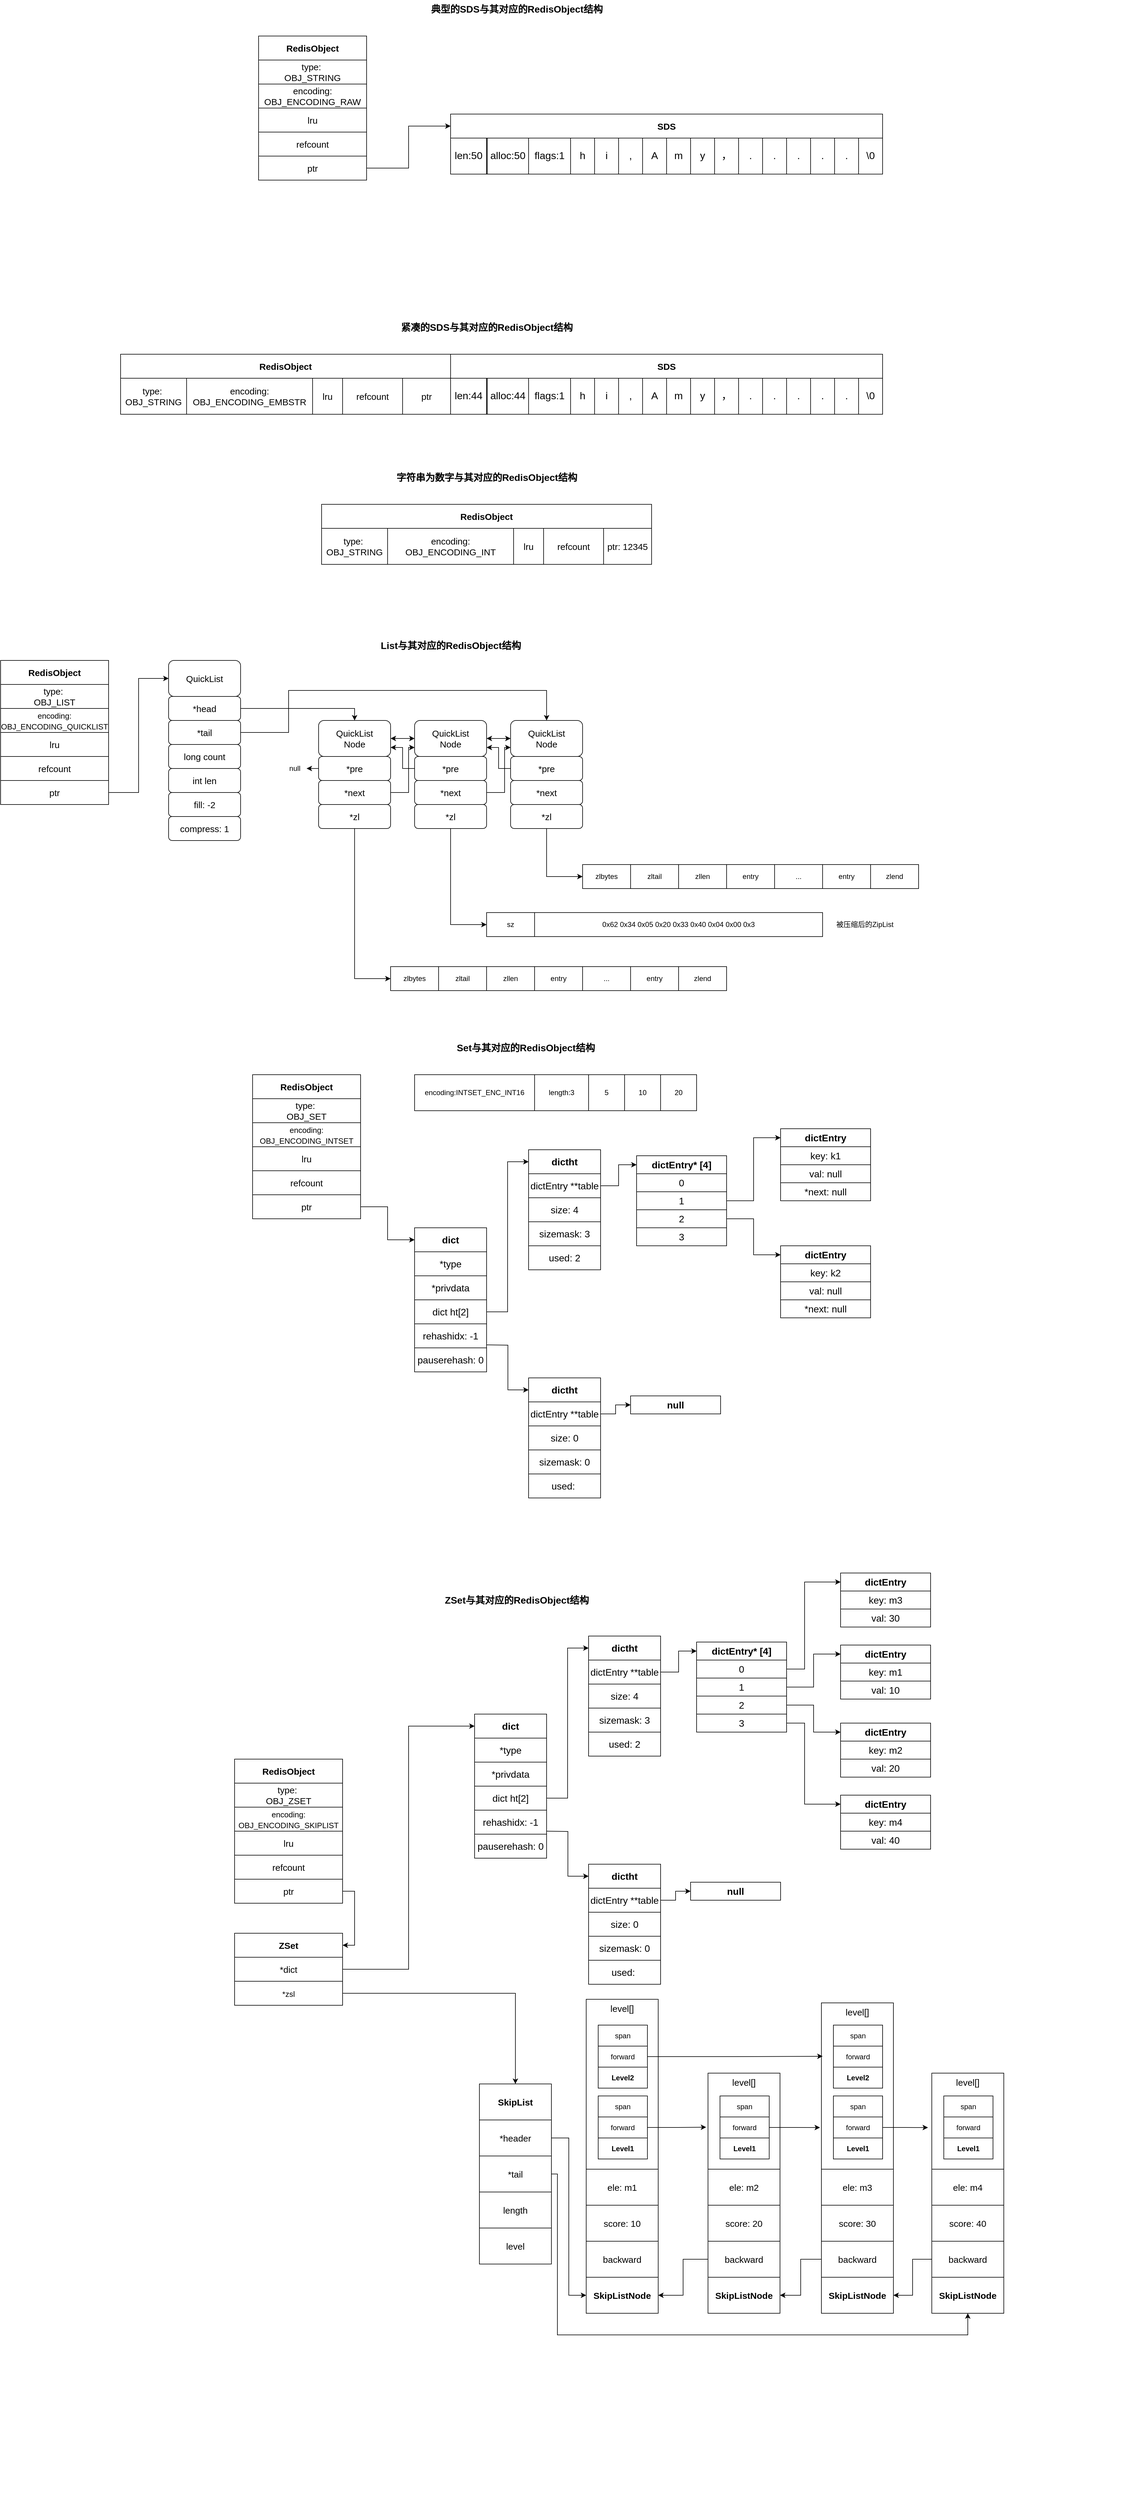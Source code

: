 <mxfile version="24.7.10">
  <diagram name="第 1 页" id="sZJ22BPr7j-9UGp3Hz9-">
    <mxGraphModel dx="1985" dy="1017" grid="1" gridSize="10" guides="1" tooltips="1" connect="1" arrows="1" fold="1" page="0" pageScale="1" pageWidth="827" pageHeight="1169" math="0" shadow="0">
      <root>
        <mxCell id="0" />
        <mxCell id="1" parent="0" />
        <mxCell id="rqm2Wf6PRogvZQ6xTr7Q-8" value="" style="group" parent="1" vertex="1" connectable="0">
          <mxGeometry x="150" y="150" width="180" height="240" as="geometry" />
        </mxCell>
        <mxCell id="rqm2Wf6PRogvZQ6xTr7Q-1" value="RedisObject" style="rounded=0;whiteSpace=wrap;html=1;fontStyle=1;fontSize=15;" parent="rqm2Wf6PRogvZQ6xTr7Q-8" vertex="1">
          <mxGeometry width="180" height="40" as="geometry" />
        </mxCell>
        <mxCell id="rqm2Wf6PRogvZQ6xTr7Q-2" value="&lt;span style=&quot;font-weight: normal;&quot;&gt;type:&amp;nbsp;&lt;/span&gt;&lt;div&gt;&lt;span style=&quot;font-weight: normal;&quot;&gt;OBJ_STRING&lt;/span&gt;&lt;/div&gt;" style="rounded=0;whiteSpace=wrap;html=1;fontStyle=1;fontSize=15;" parent="rqm2Wf6PRogvZQ6xTr7Q-8" vertex="1">
          <mxGeometry y="40" width="180" height="40" as="geometry" />
        </mxCell>
        <mxCell id="rqm2Wf6PRogvZQ6xTr7Q-3" value="&lt;span style=&quot;font-weight: normal;&quot;&gt;encoding: OBJ_ENCODING_RAW&lt;/span&gt;" style="rounded=0;whiteSpace=wrap;html=1;fontStyle=1;fontSize=15;" parent="rqm2Wf6PRogvZQ6xTr7Q-8" vertex="1">
          <mxGeometry y="80" width="180" height="40" as="geometry" />
        </mxCell>
        <mxCell id="rqm2Wf6PRogvZQ6xTr7Q-5" value="&lt;span style=&quot;font-weight: normal;&quot;&gt;lru&lt;/span&gt;" style="rounded=0;whiteSpace=wrap;html=1;fontStyle=1;fontSize=15;" parent="rqm2Wf6PRogvZQ6xTr7Q-8" vertex="1">
          <mxGeometry y="120" width="180" height="40" as="geometry" />
        </mxCell>
        <mxCell id="rqm2Wf6PRogvZQ6xTr7Q-6" value="&lt;span style=&quot;font-weight: 400;&quot;&gt;refcount&lt;/span&gt;" style="rounded=0;whiteSpace=wrap;html=1;fontStyle=1;fontSize=15;" parent="rqm2Wf6PRogvZQ6xTr7Q-8" vertex="1">
          <mxGeometry y="160" width="180" height="40" as="geometry" />
        </mxCell>
        <mxCell id="rqm2Wf6PRogvZQ6xTr7Q-7" value="&lt;span style=&quot;font-weight: 400;&quot;&gt;ptr&lt;/span&gt;" style="rounded=0;whiteSpace=wrap;html=1;fontStyle=1;fontSize=15;" parent="rqm2Wf6PRogvZQ6xTr7Q-8" vertex="1">
          <mxGeometry y="200" width="180" height="40" as="geometry" />
        </mxCell>
        <mxCell id="rqm2Wf6PRogvZQ6xTr7Q-27" value="" style="group" parent="1" vertex="1" connectable="0">
          <mxGeometry x="470" y="280" width="720" height="100" as="geometry" />
        </mxCell>
        <mxCell id="rqm2Wf6PRogvZQ6xTr7Q-25" value="" style="group" parent="rqm2Wf6PRogvZQ6xTr7Q-27" vertex="1" connectable="0">
          <mxGeometry y="40" width="720" height="60" as="geometry" />
        </mxCell>
        <mxCell id="rqm2Wf6PRogvZQ6xTr7Q-9" value="len:50" style="rounded=0;whiteSpace=wrap;html=1;fontSize=17;" parent="rqm2Wf6PRogvZQ6xTr7Q-25" vertex="1">
          <mxGeometry width="60" height="60" as="geometry" />
        </mxCell>
        <mxCell id="rqm2Wf6PRogvZQ6xTr7Q-10" value="alloc:50" style="rounded=0;whiteSpace=wrap;html=1;fontSize=17;" parent="rqm2Wf6PRogvZQ6xTr7Q-25" vertex="1">
          <mxGeometry x="61" width="69" height="60" as="geometry" />
        </mxCell>
        <mxCell id="rqm2Wf6PRogvZQ6xTr7Q-11" value="flags:1" style="rounded=0;whiteSpace=wrap;html=1;fontSize=17;" parent="rqm2Wf6PRogvZQ6xTr7Q-25" vertex="1">
          <mxGeometry x="130" width="70" height="60" as="geometry" />
        </mxCell>
        <mxCell id="rqm2Wf6PRogvZQ6xTr7Q-12" value="h" style="rounded=0;whiteSpace=wrap;html=1;fontSize=17;" parent="rqm2Wf6PRogvZQ6xTr7Q-25" vertex="1">
          <mxGeometry x="200" width="40" height="60" as="geometry" />
        </mxCell>
        <mxCell id="rqm2Wf6PRogvZQ6xTr7Q-13" value="i" style="rounded=0;whiteSpace=wrap;html=1;fontSize=17;" parent="rqm2Wf6PRogvZQ6xTr7Q-25" vertex="1">
          <mxGeometry x="240" width="40" height="60" as="geometry" />
        </mxCell>
        <mxCell id="rqm2Wf6PRogvZQ6xTr7Q-14" value="," style="rounded=0;whiteSpace=wrap;html=1;fontSize=17;" parent="rqm2Wf6PRogvZQ6xTr7Q-25" vertex="1">
          <mxGeometry x="280" width="40" height="60" as="geometry" />
        </mxCell>
        <mxCell id="rqm2Wf6PRogvZQ6xTr7Q-15" value="A" style="rounded=0;whiteSpace=wrap;html=1;fontSize=17;" parent="rqm2Wf6PRogvZQ6xTr7Q-25" vertex="1">
          <mxGeometry x="320" width="40" height="60" as="geometry" />
        </mxCell>
        <mxCell id="rqm2Wf6PRogvZQ6xTr7Q-16" value="m" style="rounded=0;whiteSpace=wrap;html=1;fontSize=17;" parent="rqm2Wf6PRogvZQ6xTr7Q-25" vertex="1">
          <mxGeometry x="360" width="40" height="60" as="geometry" />
        </mxCell>
        <mxCell id="rqm2Wf6PRogvZQ6xTr7Q-17" value="y" style="rounded=0;whiteSpace=wrap;html=1;fontSize=17;" parent="rqm2Wf6PRogvZQ6xTr7Q-25" vertex="1">
          <mxGeometry x="400" width="40" height="60" as="geometry" />
        </mxCell>
        <mxCell id="rqm2Wf6PRogvZQ6xTr7Q-18" value="，" style="rounded=0;whiteSpace=wrap;html=1;fontSize=17;" parent="rqm2Wf6PRogvZQ6xTr7Q-25" vertex="1">
          <mxGeometry x="440" width="40" height="60" as="geometry" />
        </mxCell>
        <mxCell id="rqm2Wf6PRogvZQ6xTr7Q-19" value="." style="rounded=0;whiteSpace=wrap;html=1;fontSize=17;" parent="rqm2Wf6PRogvZQ6xTr7Q-25" vertex="1">
          <mxGeometry x="480" width="40" height="60" as="geometry" />
        </mxCell>
        <mxCell id="rqm2Wf6PRogvZQ6xTr7Q-20" value="." style="rounded=0;whiteSpace=wrap;html=1;fontSize=17;" parent="rqm2Wf6PRogvZQ6xTr7Q-25" vertex="1">
          <mxGeometry x="520" width="40" height="60" as="geometry" />
        </mxCell>
        <mxCell id="rqm2Wf6PRogvZQ6xTr7Q-21" value="." style="rounded=0;whiteSpace=wrap;html=1;fontSize=17;" parent="rqm2Wf6PRogvZQ6xTr7Q-25" vertex="1">
          <mxGeometry x="560" width="40" height="60" as="geometry" />
        </mxCell>
        <mxCell id="rqm2Wf6PRogvZQ6xTr7Q-22" value="." style="rounded=0;whiteSpace=wrap;html=1;fontSize=17;" parent="rqm2Wf6PRogvZQ6xTr7Q-25" vertex="1">
          <mxGeometry x="600" width="40" height="60" as="geometry" />
        </mxCell>
        <mxCell id="rqm2Wf6PRogvZQ6xTr7Q-23" value="." style="rounded=0;whiteSpace=wrap;html=1;fontSize=17;" parent="rqm2Wf6PRogvZQ6xTr7Q-25" vertex="1">
          <mxGeometry x="640" width="40" height="60" as="geometry" />
        </mxCell>
        <mxCell id="rqm2Wf6PRogvZQ6xTr7Q-24" value="\0" style="rounded=0;whiteSpace=wrap;html=1;fontSize=17;" parent="rqm2Wf6PRogvZQ6xTr7Q-25" vertex="1">
          <mxGeometry x="680" width="40" height="60" as="geometry" />
        </mxCell>
        <mxCell id="rqm2Wf6PRogvZQ6xTr7Q-26" value="SDS" style="rounded=0;whiteSpace=wrap;html=1;fontStyle=1;fontSize=15;" parent="rqm2Wf6PRogvZQ6xTr7Q-27" vertex="1">
          <mxGeometry width="720" height="40" as="geometry" />
        </mxCell>
        <mxCell id="rqm2Wf6PRogvZQ6xTr7Q-28" style="edgeStyle=orthogonalEdgeStyle;rounded=0;orthogonalLoop=1;jettySize=auto;html=1;exitX=1;exitY=0.5;exitDx=0;exitDy=0;entryX=0;entryY=0.5;entryDx=0;entryDy=0;" parent="1" source="rqm2Wf6PRogvZQ6xTr7Q-7" target="rqm2Wf6PRogvZQ6xTr7Q-26" edge="1">
          <mxGeometry relative="1" as="geometry" />
        </mxCell>
        <mxCell id="rqm2Wf6PRogvZQ6xTr7Q-29" value="典型的SDS与其对应的RedisObject结构" style="text;html=1;align=center;verticalAlign=middle;resizable=0;points=[];autosize=1;strokeColor=none;fillColor=none;fontStyle=1;fontSize=16;" parent="1" vertex="1">
          <mxGeometry x="430" y="90" width="300" height="30" as="geometry" />
        </mxCell>
        <mxCell id="rqm2Wf6PRogvZQ6xTr7Q-37" value="" style="group" parent="1" vertex="1" connectable="0">
          <mxGeometry x="470" y="680" width="720" height="100" as="geometry" />
        </mxCell>
        <mxCell id="rqm2Wf6PRogvZQ6xTr7Q-38" value="" style="group" parent="rqm2Wf6PRogvZQ6xTr7Q-37" vertex="1" connectable="0">
          <mxGeometry y="40" width="720" height="60" as="geometry" />
        </mxCell>
        <mxCell id="rqm2Wf6PRogvZQ6xTr7Q-39" value="len:44" style="rounded=0;whiteSpace=wrap;html=1;fontSize=17;" parent="rqm2Wf6PRogvZQ6xTr7Q-38" vertex="1">
          <mxGeometry width="60" height="60" as="geometry" />
        </mxCell>
        <mxCell id="rqm2Wf6PRogvZQ6xTr7Q-40" value="alloc:44" style="rounded=0;whiteSpace=wrap;html=1;fontSize=17;" parent="rqm2Wf6PRogvZQ6xTr7Q-38" vertex="1">
          <mxGeometry x="61" width="69" height="60" as="geometry" />
        </mxCell>
        <mxCell id="rqm2Wf6PRogvZQ6xTr7Q-41" value="flags:1" style="rounded=0;whiteSpace=wrap;html=1;fontSize=17;" parent="rqm2Wf6PRogvZQ6xTr7Q-38" vertex="1">
          <mxGeometry x="130" width="70" height="60" as="geometry" />
        </mxCell>
        <mxCell id="rqm2Wf6PRogvZQ6xTr7Q-42" value="h" style="rounded=0;whiteSpace=wrap;html=1;fontSize=17;" parent="rqm2Wf6PRogvZQ6xTr7Q-38" vertex="1">
          <mxGeometry x="200" width="40" height="60" as="geometry" />
        </mxCell>
        <mxCell id="rqm2Wf6PRogvZQ6xTr7Q-43" value="i" style="rounded=0;whiteSpace=wrap;html=1;fontSize=17;" parent="rqm2Wf6PRogvZQ6xTr7Q-38" vertex="1">
          <mxGeometry x="240" width="40" height="60" as="geometry" />
        </mxCell>
        <mxCell id="rqm2Wf6PRogvZQ6xTr7Q-44" value="," style="rounded=0;whiteSpace=wrap;html=1;fontSize=17;" parent="rqm2Wf6PRogvZQ6xTr7Q-38" vertex="1">
          <mxGeometry x="280" width="40" height="60" as="geometry" />
        </mxCell>
        <mxCell id="rqm2Wf6PRogvZQ6xTr7Q-45" value="A" style="rounded=0;whiteSpace=wrap;html=1;fontSize=17;" parent="rqm2Wf6PRogvZQ6xTr7Q-38" vertex="1">
          <mxGeometry x="320" width="40" height="60" as="geometry" />
        </mxCell>
        <mxCell id="rqm2Wf6PRogvZQ6xTr7Q-46" value="m" style="rounded=0;whiteSpace=wrap;html=1;fontSize=17;" parent="rqm2Wf6PRogvZQ6xTr7Q-38" vertex="1">
          <mxGeometry x="360" width="40" height="60" as="geometry" />
        </mxCell>
        <mxCell id="rqm2Wf6PRogvZQ6xTr7Q-47" value="y" style="rounded=0;whiteSpace=wrap;html=1;fontSize=17;" parent="rqm2Wf6PRogvZQ6xTr7Q-38" vertex="1">
          <mxGeometry x="400" width="40" height="60" as="geometry" />
        </mxCell>
        <mxCell id="rqm2Wf6PRogvZQ6xTr7Q-48" value="，" style="rounded=0;whiteSpace=wrap;html=1;fontSize=17;" parent="rqm2Wf6PRogvZQ6xTr7Q-38" vertex="1">
          <mxGeometry x="440" width="40" height="60" as="geometry" />
        </mxCell>
        <mxCell id="rqm2Wf6PRogvZQ6xTr7Q-49" value="." style="rounded=0;whiteSpace=wrap;html=1;fontSize=17;" parent="rqm2Wf6PRogvZQ6xTr7Q-38" vertex="1">
          <mxGeometry x="480" width="40" height="60" as="geometry" />
        </mxCell>
        <mxCell id="rqm2Wf6PRogvZQ6xTr7Q-50" value="." style="rounded=0;whiteSpace=wrap;html=1;fontSize=17;" parent="rqm2Wf6PRogvZQ6xTr7Q-38" vertex="1">
          <mxGeometry x="520" width="40" height="60" as="geometry" />
        </mxCell>
        <mxCell id="rqm2Wf6PRogvZQ6xTr7Q-51" value="." style="rounded=0;whiteSpace=wrap;html=1;fontSize=17;" parent="rqm2Wf6PRogvZQ6xTr7Q-38" vertex="1">
          <mxGeometry x="560" width="40" height="60" as="geometry" />
        </mxCell>
        <mxCell id="rqm2Wf6PRogvZQ6xTr7Q-52" value="." style="rounded=0;whiteSpace=wrap;html=1;fontSize=17;" parent="rqm2Wf6PRogvZQ6xTr7Q-38" vertex="1">
          <mxGeometry x="600" width="40" height="60" as="geometry" />
        </mxCell>
        <mxCell id="rqm2Wf6PRogvZQ6xTr7Q-53" value="." style="rounded=0;whiteSpace=wrap;html=1;fontSize=17;" parent="rqm2Wf6PRogvZQ6xTr7Q-38" vertex="1">
          <mxGeometry x="640" width="40" height="60" as="geometry" />
        </mxCell>
        <mxCell id="rqm2Wf6PRogvZQ6xTr7Q-54" value="\0" style="rounded=0;whiteSpace=wrap;html=1;fontSize=17;" parent="rqm2Wf6PRogvZQ6xTr7Q-38" vertex="1">
          <mxGeometry x="680" width="40" height="60" as="geometry" />
        </mxCell>
        <mxCell id="rqm2Wf6PRogvZQ6xTr7Q-55" value="SDS" style="rounded=0;whiteSpace=wrap;html=1;fontStyle=1;fontSize=15;" parent="rqm2Wf6PRogvZQ6xTr7Q-37" vertex="1">
          <mxGeometry width="720" height="40" as="geometry" />
        </mxCell>
        <mxCell id="rqm2Wf6PRogvZQ6xTr7Q-57" value="紧凑的SDS与其对应的RedisObject结构" style="text;html=1;align=center;verticalAlign=middle;resizable=0;points=[];autosize=1;strokeColor=none;fillColor=none;fontStyle=1;fontSize=16;" parent="1" vertex="1">
          <mxGeometry x="380" y="620" width="300" height="30" as="geometry" />
        </mxCell>
        <mxCell id="rqm2Wf6PRogvZQ6xTr7Q-31" value="RedisObject" style="rounded=0;whiteSpace=wrap;html=1;fontStyle=1;fontSize=15;" parent="1" vertex="1">
          <mxGeometry x="-80" y="680" width="550" height="40" as="geometry" />
        </mxCell>
        <mxCell id="rqm2Wf6PRogvZQ6xTr7Q-32" value="&lt;span style=&quot;font-weight: normal;&quot;&gt;type:&amp;nbsp;&lt;/span&gt;&lt;div&gt;&lt;span style=&quot;font-weight: normal;&quot;&gt;OBJ_STRING&lt;/span&gt;&lt;/div&gt;" style="rounded=0;whiteSpace=wrap;html=1;fontStyle=1;fontSize=15;" parent="1" vertex="1">
          <mxGeometry x="-80" y="720" width="110" height="60" as="geometry" />
        </mxCell>
        <mxCell id="rqm2Wf6PRogvZQ6xTr7Q-33" value="&lt;span style=&quot;font-weight: normal;&quot;&gt;encoding: OBJ_ENCODING_EMBSTR&lt;/span&gt;" style="rounded=0;whiteSpace=wrap;html=1;fontStyle=1;fontSize=15;" parent="1" vertex="1">
          <mxGeometry x="30" y="720" width="210" height="60" as="geometry" />
        </mxCell>
        <mxCell id="rqm2Wf6PRogvZQ6xTr7Q-34" value="&lt;span style=&quot;font-weight: normal;&quot;&gt;lru&lt;/span&gt;" style="rounded=0;whiteSpace=wrap;html=1;fontStyle=1;fontSize=15;" parent="1" vertex="1">
          <mxGeometry x="240" y="720" width="50" height="60" as="geometry" />
        </mxCell>
        <mxCell id="rqm2Wf6PRogvZQ6xTr7Q-35" value="&lt;span style=&quot;font-weight: 400;&quot;&gt;refcount&lt;/span&gt;" style="rounded=0;whiteSpace=wrap;html=1;fontStyle=1;fontSize=15;" parent="1" vertex="1">
          <mxGeometry x="290" y="720" width="100" height="60" as="geometry" />
        </mxCell>
        <mxCell id="rqm2Wf6PRogvZQ6xTr7Q-36" value="&lt;span style=&quot;font-weight: 400;&quot;&gt;ptr&lt;/span&gt;" style="rounded=0;whiteSpace=wrap;html=1;fontStyle=1;fontSize=15;" parent="1" vertex="1">
          <mxGeometry x="390" y="720" width="80" height="60" as="geometry" />
        </mxCell>
        <mxCell id="rqm2Wf6PRogvZQ6xTr7Q-77" value="字符串为数字与其对应的RedisObject结构" style="text;html=1;align=center;verticalAlign=middle;resizable=0;points=[];autosize=1;strokeColor=none;fillColor=none;fontStyle=1;fontSize=16;" parent="1" vertex="1">
          <mxGeometry x="370" y="870" width="320" height="30" as="geometry" />
        </mxCell>
        <mxCell id="rqm2Wf6PRogvZQ6xTr7Q-78" value="RedisObject" style="rounded=0;whiteSpace=wrap;html=1;fontStyle=1;fontSize=15;" parent="1" vertex="1">
          <mxGeometry x="255" y="930" width="550" height="40" as="geometry" />
        </mxCell>
        <mxCell id="rqm2Wf6PRogvZQ6xTr7Q-79" value="&lt;span style=&quot;font-weight: normal;&quot;&gt;type:&amp;nbsp;&lt;/span&gt;&lt;div&gt;&lt;span style=&quot;font-weight: normal;&quot;&gt;OBJ_STRING&lt;/span&gt;&lt;/div&gt;" style="rounded=0;whiteSpace=wrap;html=1;fontStyle=1;fontSize=15;" parent="1" vertex="1">
          <mxGeometry x="255" y="970" width="110" height="60" as="geometry" />
        </mxCell>
        <mxCell id="rqm2Wf6PRogvZQ6xTr7Q-80" value="&lt;span style=&quot;font-weight: normal;&quot;&gt;encoding: OBJ_ENCODING_INT&lt;/span&gt;" style="rounded=0;whiteSpace=wrap;html=1;fontStyle=1;fontSize=15;" parent="1" vertex="1">
          <mxGeometry x="365" y="970" width="210" height="60" as="geometry" />
        </mxCell>
        <mxCell id="rqm2Wf6PRogvZQ6xTr7Q-81" value="&lt;span style=&quot;font-weight: normal;&quot;&gt;lru&lt;/span&gt;" style="rounded=0;whiteSpace=wrap;html=1;fontStyle=1;fontSize=15;" parent="1" vertex="1">
          <mxGeometry x="575" y="970" width="50" height="60" as="geometry" />
        </mxCell>
        <mxCell id="rqm2Wf6PRogvZQ6xTr7Q-82" value="&lt;span style=&quot;font-weight: 400;&quot;&gt;refcount&lt;/span&gt;" style="rounded=0;whiteSpace=wrap;html=1;fontStyle=1;fontSize=15;" parent="1" vertex="1">
          <mxGeometry x="625" y="970" width="100" height="60" as="geometry" />
        </mxCell>
        <mxCell id="rqm2Wf6PRogvZQ6xTr7Q-83" value="&lt;span style=&quot;font-weight: 400;&quot;&gt;ptr: 12345&lt;/span&gt;" style="rounded=0;whiteSpace=wrap;html=1;fontStyle=1;fontSize=15;" parent="1" vertex="1">
          <mxGeometry x="725" y="970" width="80" height="60" as="geometry" />
        </mxCell>
        <mxCell id="-B9wHqoDA5gJ6q_PKJ7l-1" style="edgeStyle=orthogonalEdgeStyle;rounded=0;orthogonalLoop=1;jettySize=auto;html=1;exitX=1;exitY=0.5;exitDx=0;exitDy=0;startArrow=classic;startFill=1;" parent="1" source="-B9wHqoDA5gJ6q_PKJ7l-2" target="-B9wHqoDA5gJ6q_PKJ7l-4" edge="1">
          <mxGeometry relative="1" as="geometry" />
        </mxCell>
        <mxCell id="-B9wHqoDA5gJ6q_PKJ7l-2" value="QuickList&lt;div&gt;Node&lt;/div&gt;" style="rounded=1;whiteSpace=wrap;html=1;fontSize=15;" parent="1" vertex="1">
          <mxGeometry x="250" y="1290" width="120" height="60" as="geometry" />
        </mxCell>
        <mxCell id="-B9wHqoDA5gJ6q_PKJ7l-3" style="edgeStyle=orthogonalEdgeStyle;rounded=0;orthogonalLoop=1;jettySize=auto;html=1;exitX=1;exitY=0.5;exitDx=0;exitDy=0;startArrow=classic;startFill=1;" parent="1" source="-B9wHqoDA5gJ6q_PKJ7l-4" target="-B9wHqoDA5gJ6q_PKJ7l-5" edge="1">
          <mxGeometry relative="1" as="geometry" />
        </mxCell>
        <mxCell id="-B9wHqoDA5gJ6q_PKJ7l-4" value="QuickList&lt;div&gt;Node&lt;/div&gt;" style="rounded=1;whiteSpace=wrap;html=1;fontSize=15;" parent="1" vertex="1">
          <mxGeometry x="410" y="1290" width="120" height="60" as="geometry" />
        </mxCell>
        <mxCell id="-B9wHqoDA5gJ6q_PKJ7l-5" value="QuickList&lt;div&gt;Node&lt;/div&gt;" style="rounded=1;whiteSpace=wrap;html=1;fontSize=15;" parent="1" vertex="1">
          <mxGeometry x="570" y="1290" width="120" height="60" as="geometry" />
        </mxCell>
        <mxCell id="-B9wHqoDA5gJ6q_PKJ7l-6" value="" style="group" parent="1" vertex="1" connectable="0">
          <mxGeometry x="370" y="1700" width="560" height="40" as="geometry" />
        </mxCell>
        <mxCell id="-B9wHqoDA5gJ6q_PKJ7l-7" value="zlbytes" style="rounded=0;whiteSpace=wrap;html=1;" parent="-B9wHqoDA5gJ6q_PKJ7l-6" vertex="1">
          <mxGeometry width="80" height="40" as="geometry" />
        </mxCell>
        <mxCell id="-B9wHqoDA5gJ6q_PKJ7l-8" value="zltail" style="rounded=0;whiteSpace=wrap;html=1;" parent="-B9wHqoDA5gJ6q_PKJ7l-6" vertex="1">
          <mxGeometry x="80" width="80" height="40" as="geometry" />
        </mxCell>
        <mxCell id="-B9wHqoDA5gJ6q_PKJ7l-9" value="zllen" style="rounded=0;whiteSpace=wrap;html=1;" parent="-B9wHqoDA5gJ6q_PKJ7l-6" vertex="1">
          <mxGeometry x="160" width="80" height="40" as="geometry" />
        </mxCell>
        <mxCell id="-B9wHqoDA5gJ6q_PKJ7l-10" value="entry" style="rounded=0;whiteSpace=wrap;html=1;" parent="-B9wHqoDA5gJ6q_PKJ7l-6" vertex="1">
          <mxGeometry x="240" width="80" height="40" as="geometry" />
        </mxCell>
        <mxCell id="-B9wHqoDA5gJ6q_PKJ7l-11" value="..." style="rounded=0;whiteSpace=wrap;html=1;" parent="-B9wHqoDA5gJ6q_PKJ7l-6" vertex="1">
          <mxGeometry x="320" width="80" height="40" as="geometry" />
        </mxCell>
        <mxCell id="-B9wHqoDA5gJ6q_PKJ7l-12" value="entry" style="rounded=0;whiteSpace=wrap;html=1;" parent="-B9wHqoDA5gJ6q_PKJ7l-6" vertex="1">
          <mxGeometry x="400" width="80" height="40" as="geometry" />
        </mxCell>
        <mxCell id="-B9wHqoDA5gJ6q_PKJ7l-13" value="zlend" style="rounded=0;whiteSpace=wrap;html=1;" parent="-B9wHqoDA5gJ6q_PKJ7l-6" vertex="1">
          <mxGeometry x="480" width="80" height="40" as="geometry" />
        </mxCell>
        <mxCell id="-B9wHqoDA5gJ6q_PKJ7l-14" value="" style="group" parent="1" vertex="1" connectable="0">
          <mxGeometry x="690" y="1530" width="560" height="40" as="geometry" />
        </mxCell>
        <mxCell id="-B9wHqoDA5gJ6q_PKJ7l-15" value="zlbytes" style="rounded=0;whiteSpace=wrap;html=1;" parent="-B9wHqoDA5gJ6q_PKJ7l-14" vertex="1">
          <mxGeometry width="80" height="40" as="geometry" />
        </mxCell>
        <mxCell id="-B9wHqoDA5gJ6q_PKJ7l-16" value="zltail" style="rounded=0;whiteSpace=wrap;html=1;" parent="-B9wHqoDA5gJ6q_PKJ7l-14" vertex="1">
          <mxGeometry x="80" width="80" height="40" as="geometry" />
        </mxCell>
        <mxCell id="-B9wHqoDA5gJ6q_PKJ7l-17" value="zllen" style="rounded=0;whiteSpace=wrap;html=1;" parent="-B9wHqoDA5gJ6q_PKJ7l-14" vertex="1">
          <mxGeometry x="160" width="80" height="40" as="geometry" />
        </mxCell>
        <mxCell id="-B9wHqoDA5gJ6q_PKJ7l-18" value="entry" style="rounded=0;whiteSpace=wrap;html=1;" parent="-B9wHqoDA5gJ6q_PKJ7l-14" vertex="1">
          <mxGeometry x="240" width="80" height="40" as="geometry" />
        </mxCell>
        <mxCell id="-B9wHqoDA5gJ6q_PKJ7l-19" value="..." style="rounded=0;whiteSpace=wrap;html=1;" parent="-B9wHqoDA5gJ6q_PKJ7l-14" vertex="1">
          <mxGeometry x="320" width="80" height="40" as="geometry" />
        </mxCell>
        <mxCell id="-B9wHqoDA5gJ6q_PKJ7l-20" value="entry" style="rounded=0;whiteSpace=wrap;html=1;" parent="-B9wHqoDA5gJ6q_PKJ7l-14" vertex="1">
          <mxGeometry x="400" width="80" height="40" as="geometry" />
        </mxCell>
        <mxCell id="-B9wHqoDA5gJ6q_PKJ7l-21" value="zlend" style="rounded=0;whiteSpace=wrap;html=1;" parent="-B9wHqoDA5gJ6q_PKJ7l-14" vertex="1">
          <mxGeometry x="480" width="80" height="40" as="geometry" />
        </mxCell>
        <mxCell id="-B9wHqoDA5gJ6q_PKJ7l-22" style="edgeStyle=orthogonalEdgeStyle;rounded=0;orthogonalLoop=1;jettySize=auto;html=1;exitX=0;exitY=0.5;exitDx=0;exitDy=0;" parent="1" source="-B9wHqoDA5gJ6q_PKJ7l-23" edge="1">
          <mxGeometry relative="1" as="geometry">
            <mxPoint x="230" y="1370" as="targetPoint" />
          </mxGeometry>
        </mxCell>
        <mxCell id="-B9wHqoDA5gJ6q_PKJ7l-23" value="*pre" style="rounded=1;whiteSpace=wrap;html=1;fontSize=15;" parent="1" vertex="1">
          <mxGeometry x="250" y="1350" width="120" height="40" as="geometry" />
        </mxCell>
        <mxCell id="-B9wHqoDA5gJ6q_PKJ7l-24" style="edgeStyle=orthogonalEdgeStyle;rounded=0;orthogonalLoop=1;jettySize=auto;html=1;exitX=1;exitY=0.5;exitDx=0;exitDy=0;entryX=0;entryY=0.75;entryDx=0;entryDy=0;" parent="1" source="-B9wHqoDA5gJ6q_PKJ7l-25" target="-B9wHqoDA5gJ6q_PKJ7l-4" edge="1">
          <mxGeometry relative="1" as="geometry">
            <Array as="points">
              <mxPoint x="400" y="1410" />
              <mxPoint x="400" y="1335" />
            </Array>
          </mxGeometry>
        </mxCell>
        <mxCell id="-B9wHqoDA5gJ6q_PKJ7l-25" value="*next" style="rounded=1;whiteSpace=wrap;html=1;fontSize=15;" parent="1" vertex="1">
          <mxGeometry x="250" y="1390" width="120" height="40" as="geometry" />
        </mxCell>
        <mxCell id="-B9wHqoDA5gJ6q_PKJ7l-26" style="edgeStyle=orthogonalEdgeStyle;rounded=0;orthogonalLoop=1;jettySize=auto;html=1;exitX=0.5;exitY=1;exitDx=0;exitDy=0;entryX=0;entryY=0.5;entryDx=0;entryDy=0;" parent="1" source="-B9wHqoDA5gJ6q_PKJ7l-27" target="-B9wHqoDA5gJ6q_PKJ7l-7" edge="1">
          <mxGeometry relative="1" as="geometry" />
        </mxCell>
        <mxCell id="-B9wHqoDA5gJ6q_PKJ7l-27" value="*zl" style="rounded=1;whiteSpace=wrap;html=1;fontSize=15;" parent="1" vertex="1">
          <mxGeometry x="250" y="1430" width="120" height="40" as="geometry" />
        </mxCell>
        <mxCell id="-B9wHqoDA5gJ6q_PKJ7l-28" style="edgeStyle=orthogonalEdgeStyle;rounded=0;orthogonalLoop=1;jettySize=auto;html=1;exitX=0;exitY=0.5;exitDx=0;exitDy=0;entryX=1;entryY=0.75;entryDx=0;entryDy=0;" parent="1" source="-B9wHqoDA5gJ6q_PKJ7l-29" target="-B9wHqoDA5gJ6q_PKJ7l-2" edge="1">
          <mxGeometry relative="1" as="geometry" />
        </mxCell>
        <mxCell id="-B9wHqoDA5gJ6q_PKJ7l-29" value="*pre" style="rounded=1;whiteSpace=wrap;html=1;fontSize=15;" parent="1" vertex="1">
          <mxGeometry x="410" y="1350" width="120" height="40" as="geometry" />
        </mxCell>
        <mxCell id="-B9wHqoDA5gJ6q_PKJ7l-30" style="edgeStyle=orthogonalEdgeStyle;rounded=0;orthogonalLoop=1;jettySize=auto;html=1;exitX=1;exitY=0.5;exitDx=0;exitDy=0;entryX=0;entryY=0.75;entryDx=0;entryDy=0;" parent="1" source="-B9wHqoDA5gJ6q_PKJ7l-31" target="-B9wHqoDA5gJ6q_PKJ7l-5" edge="1">
          <mxGeometry relative="1" as="geometry">
            <Array as="points">
              <mxPoint x="560" y="1410" />
              <mxPoint x="560" y="1335" />
            </Array>
          </mxGeometry>
        </mxCell>
        <mxCell id="-B9wHqoDA5gJ6q_PKJ7l-31" value="*next" style="rounded=1;whiteSpace=wrap;html=1;fontSize=15;" parent="1" vertex="1">
          <mxGeometry x="410" y="1390" width="120" height="40" as="geometry" />
        </mxCell>
        <mxCell id="-B9wHqoDA5gJ6q_PKJ7l-32" style="edgeStyle=orthogonalEdgeStyle;rounded=0;orthogonalLoop=1;jettySize=auto;html=1;exitX=0.5;exitY=1;exitDx=0;exitDy=0;entryX=0;entryY=0.5;entryDx=0;entryDy=0;" parent="1" source="-B9wHqoDA5gJ6q_PKJ7l-33" target="-B9wHqoDA5gJ6q_PKJ7l-40" edge="1">
          <mxGeometry relative="1" as="geometry" />
        </mxCell>
        <mxCell id="-B9wHqoDA5gJ6q_PKJ7l-33" value="*zl" style="rounded=1;whiteSpace=wrap;html=1;fontSize=15;" parent="1" vertex="1">
          <mxGeometry x="410" y="1430" width="120" height="40" as="geometry" />
        </mxCell>
        <mxCell id="-B9wHqoDA5gJ6q_PKJ7l-34" style="edgeStyle=orthogonalEdgeStyle;rounded=0;orthogonalLoop=1;jettySize=auto;html=1;exitX=0;exitY=0.5;exitDx=0;exitDy=0;entryX=1;entryY=0.75;entryDx=0;entryDy=0;" parent="1" source="-B9wHqoDA5gJ6q_PKJ7l-35" target="-B9wHqoDA5gJ6q_PKJ7l-4" edge="1">
          <mxGeometry relative="1" as="geometry" />
        </mxCell>
        <mxCell id="-B9wHqoDA5gJ6q_PKJ7l-35" value="*pre" style="rounded=1;whiteSpace=wrap;html=1;fontSize=15;" parent="1" vertex="1">
          <mxGeometry x="570" y="1350" width="120" height="40" as="geometry" />
        </mxCell>
        <mxCell id="-B9wHqoDA5gJ6q_PKJ7l-36" value="*next" style="rounded=1;whiteSpace=wrap;html=1;fontSize=15;" parent="1" vertex="1">
          <mxGeometry x="570" y="1390" width="120" height="40" as="geometry" />
        </mxCell>
        <mxCell id="-B9wHqoDA5gJ6q_PKJ7l-37" style="edgeStyle=orthogonalEdgeStyle;rounded=0;orthogonalLoop=1;jettySize=auto;html=1;exitX=0.5;exitY=1;exitDx=0;exitDy=0;entryX=0;entryY=0.5;entryDx=0;entryDy=0;" parent="1" source="-B9wHqoDA5gJ6q_PKJ7l-38" target="-B9wHqoDA5gJ6q_PKJ7l-15" edge="1">
          <mxGeometry relative="1" as="geometry" />
        </mxCell>
        <mxCell id="-B9wHqoDA5gJ6q_PKJ7l-38" value="*zl" style="rounded=1;whiteSpace=wrap;html=1;fontSize=15;" parent="1" vertex="1">
          <mxGeometry x="570" y="1430" width="120" height="40" as="geometry" />
        </mxCell>
        <mxCell id="-B9wHqoDA5gJ6q_PKJ7l-39" value="" style="group" parent="1" vertex="1" connectable="0">
          <mxGeometry x="530" y="1610" width="560" height="40" as="geometry" />
        </mxCell>
        <mxCell id="-B9wHqoDA5gJ6q_PKJ7l-40" value="sz" style="rounded=0;whiteSpace=wrap;html=1;" parent="-B9wHqoDA5gJ6q_PKJ7l-39" vertex="1">
          <mxGeometry width="80" height="40" as="geometry" />
        </mxCell>
        <mxCell id="-B9wHqoDA5gJ6q_PKJ7l-41" value="0x62 0x34 0x05 0x20 0x33 0x40 0x04 0x00 0x3" style="rounded=0;whiteSpace=wrap;html=1;" parent="-B9wHqoDA5gJ6q_PKJ7l-39" vertex="1">
          <mxGeometry x="80" width="480" height="40" as="geometry" />
        </mxCell>
        <mxCell id="-B9wHqoDA5gJ6q_PKJ7l-42" value="被压缩后的ZipList" style="text;html=1;align=center;verticalAlign=middle;resizable=0;points=[];autosize=1;strokeColor=none;fillColor=none;" parent="1" vertex="1">
          <mxGeometry x="1100" y="1615" width="120" height="30" as="geometry" />
        </mxCell>
        <mxCell id="-B9wHqoDA5gJ6q_PKJ7l-43" value="" style="group" parent="1" vertex="1" connectable="0">
          <mxGeometry y="1190" width="120" height="300" as="geometry" />
        </mxCell>
        <mxCell id="-B9wHqoDA5gJ6q_PKJ7l-44" value="QuickList" style="rounded=1;whiteSpace=wrap;html=1;fontSize=15;" parent="-B9wHqoDA5gJ6q_PKJ7l-43" vertex="1">
          <mxGeometry width="120" height="60" as="geometry" />
        </mxCell>
        <mxCell id="-B9wHqoDA5gJ6q_PKJ7l-45" value="*head" style="rounded=1;whiteSpace=wrap;html=1;fontSize=15;" parent="-B9wHqoDA5gJ6q_PKJ7l-43" vertex="1">
          <mxGeometry y="60" width="120" height="40" as="geometry" />
        </mxCell>
        <mxCell id="-B9wHqoDA5gJ6q_PKJ7l-46" value="*tail" style="rounded=1;whiteSpace=wrap;html=1;fontSize=15;" parent="-B9wHqoDA5gJ6q_PKJ7l-43" vertex="1">
          <mxGeometry y="100" width="120" height="40" as="geometry" />
        </mxCell>
        <mxCell id="-B9wHqoDA5gJ6q_PKJ7l-47" value="long count" style="rounded=1;whiteSpace=wrap;html=1;fontSize=15;" parent="-B9wHqoDA5gJ6q_PKJ7l-43" vertex="1">
          <mxGeometry y="140" width="120" height="40" as="geometry" />
        </mxCell>
        <mxCell id="-B9wHqoDA5gJ6q_PKJ7l-48" value="int len" style="rounded=1;whiteSpace=wrap;html=1;fontSize=15;" parent="-B9wHqoDA5gJ6q_PKJ7l-43" vertex="1">
          <mxGeometry y="180" width="120" height="40" as="geometry" />
        </mxCell>
        <mxCell id="-B9wHqoDA5gJ6q_PKJ7l-49" value="fill: -2" style="rounded=1;whiteSpace=wrap;html=1;fontSize=15;" parent="-B9wHqoDA5gJ6q_PKJ7l-43" vertex="1">
          <mxGeometry y="220" width="120" height="40" as="geometry" />
        </mxCell>
        <mxCell id="-B9wHqoDA5gJ6q_PKJ7l-50" value="compress: 1" style="rounded=1;whiteSpace=wrap;html=1;fontSize=15;" parent="-B9wHqoDA5gJ6q_PKJ7l-43" vertex="1">
          <mxGeometry y="260" width="120" height="40" as="geometry" />
        </mxCell>
        <mxCell id="-B9wHqoDA5gJ6q_PKJ7l-51" style="edgeStyle=orthogonalEdgeStyle;rounded=0;orthogonalLoop=1;jettySize=auto;html=1;exitX=1;exitY=0.5;exitDx=0;exitDy=0;entryX=0.5;entryY=0;entryDx=0;entryDy=0;" parent="1" source="-B9wHqoDA5gJ6q_PKJ7l-45" target="-B9wHqoDA5gJ6q_PKJ7l-2" edge="1">
          <mxGeometry relative="1" as="geometry" />
        </mxCell>
        <mxCell id="-B9wHqoDA5gJ6q_PKJ7l-52" style="edgeStyle=orthogonalEdgeStyle;rounded=0;orthogonalLoop=1;jettySize=auto;html=1;exitX=1;exitY=0.5;exitDx=0;exitDy=0;entryX=0.5;entryY=0;entryDx=0;entryDy=0;" parent="1" source="-B9wHqoDA5gJ6q_PKJ7l-46" target="-B9wHqoDA5gJ6q_PKJ7l-5" edge="1">
          <mxGeometry relative="1" as="geometry">
            <Array as="points">
              <mxPoint x="200" y="1310" />
              <mxPoint x="200" y="1240" />
              <mxPoint x="630" y="1240" />
            </Array>
          </mxGeometry>
        </mxCell>
        <mxCell id="-B9wHqoDA5gJ6q_PKJ7l-53" value="null" style="text;html=1;align=center;verticalAlign=middle;resizable=0;points=[];autosize=1;strokeColor=none;fillColor=none;" parent="1" vertex="1">
          <mxGeometry x="190" y="1355" width="40" height="30" as="geometry" />
        </mxCell>
        <mxCell id="-B9wHqoDA5gJ6q_PKJ7l-54" value="" style="group" parent="1" vertex="1" connectable="0">
          <mxGeometry x="-280" y="1190" width="180" height="240" as="geometry" />
        </mxCell>
        <mxCell id="-B9wHqoDA5gJ6q_PKJ7l-55" value="RedisObject" style="rounded=0;whiteSpace=wrap;html=1;fontStyle=1;fontSize=15;" parent="-B9wHqoDA5gJ6q_PKJ7l-54" vertex="1">
          <mxGeometry width="180" height="40" as="geometry" />
        </mxCell>
        <mxCell id="-B9wHqoDA5gJ6q_PKJ7l-56" value="&lt;span style=&quot;font-weight: normal;&quot;&gt;type:&amp;nbsp;&lt;/span&gt;&lt;div&gt;&lt;span style=&quot;font-weight: normal;&quot;&gt;OBJ_LIST&lt;/span&gt;&lt;/div&gt;" style="rounded=0;whiteSpace=wrap;html=1;fontStyle=1;fontSize=15;" parent="-B9wHqoDA5gJ6q_PKJ7l-54" vertex="1">
          <mxGeometry y="40" width="180" height="40" as="geometry" />
        </mxCell>
        <mxCell id="-B9wHqoDA5gJ6q_PKJ7l-57" value="&lt;span style=&quot;font-weight: normal;&quot;&gt;&lt;font style=&quot;font-size: 13px;&quot;&gt;encoding: OBJ_ENCODING_QUICKLIST&lt;/font&gt;&lt;/span&gt;" style="rounded=0;whiteSpace=wrap;html=1;fontStyle=1;fontSize=15;" parent="-B9wHqoDA5gJ6q_PKJ7l-54" vertex="1">
          <mxGeometry y="80" width="180" height="40" as="geometry" />
        </mxCell>
        <mxCell id="-B9wHqoDA5gJ6q_PKJ7l-58" value="&lt;span style=&quot;font-weight: normal;&quot;&gt;lru&lt;/span&gt;" style="rounded=0;whiteSpace=wrap;html=1;fontStyle=1;fontSize=15;" parent="-B9wHqoDA5gJ6q_PKJ7l-54" vertex="1">
          <mxGeometry y="120" width="180" height="40" as="geometry" />
        </mxCell>
        <mxCell id="-B9wHqoDA5gJ6q_PKJ7l-59" value="&lt;span style=&quot;font-weight: 400;&quot;&gt;refcount&lt;/span&gt;" style="rounded=0;whiteSpace=wrap;html=1;fontStyle=1;fontSize=15;" parent="-B9wHqoDA5gJ6q_PKJ7l-54" vertex="1">
          <mxGeometry y="160" width="180" height="40" as="geometry" />
        </mxCell>
        <mxCell id="-B9wHqoDA5gJ6q_PKJ7l-60" value="&lt;span style=&quot;font-weight: 400;&quot;&gt;ptr&lt;/span&gt;" style="rounded=0;whiteSpace=wrap;html=1;fontStyle=1;fontSize=15;" parent="-B9wHqoDA5gJ6q_PKJ7l-54" vertex="1">
          <mxGeometry y="200" width="180" height="40" as="geometry" />
        </mxCell>
        <mxCell id="-B9wHqoDA5gJ6q_PKJ7l-61" style="edgeStyle=orthogonalEdgeStyle;rounded=0;orthogonalLoop=1;jettySize=auto;html=1;exitX=1;exitY=0.5;exitDx=0;exitDy=0;entryX=0;entryY=0.5;entryDx=0;entryDy=0;" parent="1" source="-B9wHqoDA5gJ6q_PKJ7l-60" target="-B9wHqoDA5gJ6q_PKJ7l-44" edge="1">
          <mxGeometry relative="1" as="geometry" />
        </mxCell>
        <mxCell id="-B9wHqoDA5gJ6q_PKJ7l-62" value="List与其对应的RedisObject结构" style="text;html=1;align=center;verticalAlign=middle;resizable=0;points=[];autosize=1;strokeColor=none;fillColor=none;fontStyle=1;fontSize=16;" parent="1" vertex="1">
          <mxGeometry x="345" y="1150" width="250" height="30" as="geometry" />
        </mxCell>
        <mxCell id="NWwpLrPhyFGZdOgdmJCq-1" value="" style="group" vertex="1" connectable="0" parent="1">
          <mxGeometry x="140" y="1880" width="180" height="240" as="geometry" />
        </mxCell>
        <mxCell id="NWwpLrPhyFGZdOgdmJCq-2" value="RedisObject" style="rounded=0;whiteSpace=wrap;html=1;fontStyle=1;fontSize=15;" vertex="1" parent="NWwpLrPhyFGZdOgdmJCq-1">
          <mxGeometry width="180" height="40" as="geometry" />
        </mxCell>
        <mxCell id="NWwpLrPhyFGZdOgdmJCq-3" value="&lt;span style=&quot;font-weight: normal;&quot;&gt;type:&amp;nbsp;&lt;/span&gt;&lt;div&gt;&lt;span style=&quot;font-weight: normal;&quot;&gt;OBJ_SET&lt;/span&gt;&lt;/div&gt;" style="rounded=0;whiteSpace=wrap;html=1;fontStyle=1;fontSize=15;" vertex="1" parent="NWwpLrPhyFGZdOgdmJCq-1">
          <mxGeometry y="40" width="180" height="40" as="geometry" />
        </mxCell>
        <mxCell id="NWwpLrPhyFGZdOgdmJCq-4" value="&lt;span style=&quot;font-weight: normal;&quot;&gt;&lt;font style=&quot;font-size: 13px;&quot;&gt;encoding: OBJ_ENCODING_INTSET&lt;/font&gt;&lt;/span&gt;" style="rounded=0;whiteSpace=wrap;html=1;fontStyle=1;fontSize=15;" vertex="1" parent="NWwpLrPhyFGZdOgdmJCq-1">
          <mxGeometry y="80" width="180" height="40" as="geometry" />
        </mxCell>
        <mxCell id="NWwpLrPhyFGZdOgdmJCq-5" value="&lt;span style=&quot;font-weight: normal;&quot;&gt;lru&lt;/span&gt;" style="rounded=0;whiteSpace=wrap;html=1;fontStyle=1;fontSize=15;" vertex="1" parent="NWwpLrPhyFGZdOgdmJCq-1">
          <mxGeometry y="120" width="180" height="40" as="geometry" />
        </mxCell>
        <mxCell id="NWwpLrPhyFGZdOgdmJCq-6" value="&lt;span style=&quot;font-weight: 400;&quot;&gt;refcount&lt;/span&gt;" style="rounded=0;whiteSpace=wrap;html=1;fontStyle=1;fontSize=15;" vertex="1" parent="NWwpLrPhyFGZdOgdmJCq-1">
          <mxGeometry y="160" width="180" height="40" as="geometry" />
        </mxCell>
        <mxCell id="NWwpLrPhyFGZdOgdmJCq-7" value="&lt;span style=&quot;font-weight: 400;&quot;&gt;ptr&lt;/span&gt;" style="rounded=0;whiteSpace=wrap;html=1;fontStyle=1;fontSize=15;" vertex="1" parent="NWwpLrPhyFGZdOgdmJCq-1">
          <mxGeometry y="200" width="180" height="40" as="geometry" />
        </mxCell>
        <mxCell id="NWwpLrPhyFGZdOgdmJCq-8" value="encoding:INTSET_ENC_INT16" style="rounded=0;whiteSpace=wrap;html=1;" vertex="1" parent="1">
          <mxGeometry x="410" y="1880" width="200" height="60" as="geometry" />
        </mxCell>
        <mxCell id="NWwpLrPhyFGZdOgdmJCq-9" value="length:3" style="rounded=0;whiteSpace=wrap;html=1;" vertex="1" parent="1">
          <mxGeometry x="610" y="1880" width="90" height="60" as="geometry" />
        </mxCell>
        <mxCell id="NWwpLrPhyFGZdOgdmJCq-10" value="5" style="rounded=0;whiteSpace=wrap;html=1;" vertex="1" parent="1">
          <mxGeometry x="700" y="1880" width="60" height="60" as="geometry" />
        </mxCell>
        <mxCell id="NWwpLrPhyFGZdOgdmJCq-11" value="10" style="rounded=0;whiteSpace=wrap;html=1;" vertex="1" parent="1">
          <mxGeometry x="760" y="1880" width="60" height="60" as="geometry" />
        </mxCell>
        <mxCell id="NWwpLrPhyFGZdOgdmJCq-12" value="20" style="rounded=0;whiteSpace=wrap;html=1;" vertex="1" parent="1">
          <mxGeometry x="820" y="1880" width="60" height="60" as="geometry" />
        </mxCell>
        <mxCell id="NWwpLrPhyFGZdOgdmJCq-18" style="edgeStyle=orthogonalEdgeStyle;rounded=0;orthogonalLoop=1;jettySize=auto;html=1;exitX=1;exitY=0.5;exitDx=0;exitDy=0;entryX=0;entryY=0.5;entryDx=0;entryDy=0;" edge="1" parent="1" source="NWwpLrPhyFGZdOgdmJCq-7" target="NWwpLrPhyFGZdOgdmJCq-41">
          <mxGeometry relative="1" as="geometry" />
        </mxCell>
        <mxCell id="NWwpLrPhyFGZdOgdmJCq-19" value="Set与其对应的RedisObject结构" style="text;html=1;align=center;verticalAlign=middle;resizable=0;points=[];autosize=1;strokeColor=none;fillColor=none;fontStyle=1;fontSize=16;" vertex="1" parent="1">
          <mxGeometry x="470" y="1820" width="250" height="30" as="geometry" />
        </mxCell>
        <mxCell id="NWwpLrPhyFGZdOgdmJCq-20" value="dictht" style="rounded=0;whiteSpace=wrap;html=1;fontSize=16;fontStyle=1" vertex="1" parent="1">
          <mxGeometry x="600" y="2005" width="120" height="40" as="geometry" />
        </mxCell>
        <mxCell id="NWwpLrPhyFGZdOgdmJCq-21" style="edgeStyle=orthogonalEdgeStyle;rounded=0;orthogonalLoop=1;jettySize=auto;html=1;entryX=0;entryY=0.5;entryDx=0;entryDy=0;" edge="1" parent="1" source="NWwpLrPhyFGZdOgdmJCq-22" target="NWwpLrPhyFGZdOgdmJCq-26">
          <mxGeometry relative="1" as="geometry" />
        </mxCell>
        <mxCell id="NWwpLrPhyFGZdOgdmJCq-22" value="dictEntry **table" style="rounded=0;whiteSpace=wrap;html=1;fontSize=16;fontStyle=0" vertex="1" parent="1">
          <mxGeometry x="600" y="2045" width="120" height="40" as="geometry" />
        </mxCell>
        <mxCell id="NWwpLrPhyFGZdOgdmJCq-23" value="size: 4" style="rounded=0;whiteSpace=wrap;html=1;fontSize=16;fontStyle=0" vertex="1" parent="1">
          <mxGeometry x="600" y="2085" width="120" height="40" as="geometry" />
        </mxCell>
        <mxCell id="NWwpLrPhyFGZdOgdmJCq-24" value="sizemask: 3" style="rounded=0;whiteSpace=wrap;html=1;fontSize=16;fontStyle=0" vertex="1" parent="1">
          <mxGeometry x="600" y="2125" width="120" height="40" as="geometry" />
        </mxCell>
        <mxCell id="NWwpLrPhyFGZdOgdmJCq-25" value="used: 2" style="rounded=0;whiteSpace=wrap;html=1;fontSize=16;fontStyle=0" vertex="1" parent="1">
          <mxGeometry x="600" y="2165" width="120" height="40" as="geometry" />
        </mxCell>
        <mxCell id="NWwpLrPhyFGZdOgdmJCq-26" value="dictEntry* [4]" style="rounded=0;whiteSpace=wrap;html=1;fontSize=16;fontStyle=1" vertex="1" parent="1">
          <mxGeometry x="780" y="2015" width="150" height="30" as="geometry" />
        </mxCell>
        <mxCell id="NWwpLrPhyFGZdOgdmJCq-27" value="0" style="rounded=0;whiteSpace=wrap;html=1;fontSize=16;fontStyle=0" vertex="1" parent="1">
          <mxGeometry x="780" y="2045" width="150" height="30" as="geometry" />
        </mxCell>
        <mxCell id="NWwpLrPhyFGZdOgdmJCq-28" style="edgeStyle=orthogonalEdgeStyle;rounded=0;orthogonalLoop=1;jettySize=auto;html=1;exitX=1;exitY=0.5;exitDx=0;exitDy=0;entryX=0;entryY=0.5;entryDx=0;entryDy=0;" edge="1" parent="1" source="NWwpLrPhyFGZdOgdmJCq-29" target="NWwpLrPhyFGZdOgdmJCq-32">
          <mxGeometry relative="1" as="geometry" />
        </mxCell>
        <mxCell id="NWwpLrPhyFGZdOgdmJCq-29" value="1" style="rounded=0;whiteSpace=wrap;html=1;fontSize=16;fontStyle=0" vertex="1" parent="1">
          <mxGeometry x="780" y="2075" width="150" height="30" as="geometry" />
        </mxCell>
        <mxCell id="NWwpLrPhyFGZdOgdmJCq-30" value="2" style="rounded=0;whiteSpace=wrap;html=1;fontSize=16;fontStyle=0" vertex="1" parent="1">
          <mxGeometry x="780" y="2105" width="150" height="30" as="geometry" />
        </mxCell>
        <mxCell id="NWwpLrPhyFGZdOgdmJCq-31" value="3" style="rounded=0;whiteSpace=wrap;html=1;fontSize=16;fontStyle=0" vertex="1" parent="1">
          <mxGeometry x="780" y="2135" width="150" height="30" as="geometry" />
        </mxCell>
        <mxCell id="NWwpLrPhyFGZdOgdmJCq-32" value="dictEntry" style="rounded=0;whiteSpace=wrap;html=1;fontSize=16;fontStyle=1" vertex="1" parent="1">
          <mxGeometry x="1020" y="1970" width="150" height="30" as="geometry" />
        </mxCell>
        <mxCell id="NWwpLrPhyFGZdOgdmJCq-33" value="key: k1" style="rounded=0;whiteSpace=wrap;html=1;fontSize=16;fontStyle=0" vertex="1" parent="1">
          <mxGeometry x="1020" y="2000" width="150" height="30" as="geometry" />
        </mxCell>
        <mxCell id="NWwpLrPhyFGZdOgdmJCq-34" value="val: null" style="rounded=0;whiteSpace=wrap;html=1;fontSize=16;fontStyle=0" vertex="1" parent="1">
          <mxGeometry x="1020" y="2030" width="150" height="30" as="geometry" />
        </mxCell>
        <mxCell id="NWwpLrPhyFGZdOgdmJCq-35" style="edgeStyle=orthogonalEdgeStyle;rounded=0;orthogonalLoop=1;jettySize=auto;html=1;exitX=1;exitY=0.5;exitDx=0;exitDy=0;entryX=0;entryY=0.5;entryDx=0;entryDy=0;" edge="1" parent="1" source="NWwpLrPhyFGZdOgdmJCq-30" target="NWwpLrPhyFGZdOgdmJCq-37">
          <mxGeometry relative="1" as="geometry">
            <mxPoint x="970" y="2210" as="sourcePoint" />
          </mxGeometry>
        </mxCell>
        <mxCell id="NWwpLrPhyFGZdOgdmJCq-36" value="*next: null" style="rounded=0;whiteSpace=wrap;html=1;fontSize=16;fontStyle=0" vertex="1" parent="1">
          <mxGeometry x="1020" y="2060" width="150" height="30" as="geometry" />
        </mxCell>
        <mxCell id="NWwpLrPhyFGZdOgdmJCq-37" value="dictEntry" style="rounded=0;whiteSpace=wrap;html=1;fontSize=16;fontStyle=1" vertex="1" parent="1">
          <mxGeometry x="1020" y="2165" width="150" height="30" as="geometry" />
        </mxCell>
        <mxCell id="NWwpLrPhyFGZdOgdmJCq-38" value="key: k2" style="rounded=0;whiteSpace=wrap;html=1;fontSize=16;fontStyle=0" vertex="1" parent="1">
          <mxGeometry x="1020" y="2195" width="150" height="30" as="geometry" />
        </mxCell>
        <mxCell id="NWwpLrPhyFGZdOgdmJCq-39" value="val: null" style="rounded=0;whiteSpace=wrap;html=1;fontSize=16;fontStyle=0" vertex="1" parent="1">
          <mxGeometry x="1020" y="2225" width="150" height="30" as="geometry" />
        </mxCell>
        <mxCell id="NWwpLrPhyFGZdOgdmJCq-40" value="*next: null" style="rounded=0;whiteSpace=wrap;html=1;fontSize=16;fontStyle=0" vertex="1" parent="1">
          <mxGeometry x="1020" y="2255" width="150" height="30" as="geometry" />
        </mxCell>
        <mxCell id="NWwpLrPhyFGZdOgdmJCq-41" value="dict" style="rounded=0;whiteSpace=wrap;html=1;fontSize=16;fontStyle=1" vertex="1" parent="1">
          <mxGeometry x="410" y="2135" width="120" height="40" as="geometry" />
        </mxCell>
        <mxCell id="NWwpLrPhyFGZdOgdmJCq-42" value="*type" style="rounded=0;whiteSpace=wrap;html=1;fontSize=16;fontStyle=0" vertex="1" parent="1">
          <mxGeometry x="410" y="2175" width="120" height="40" as="geometry" />
        </mxCell>
        <mxCell id="NWwpLrPhyFGZdOgdmJCq-43" value="*privdata" style="rounded=0;whiteSpace=wrap;html=1;fontSize=16;fontStyle=0" vertex="1" parent="1">
          <mxGeometry x="410" y="2215" width="120" height="40" as="geometry" />
        </mxCell>
        <mxCell id="NWwpLrPhyFGZdOgdmJCq-44" style="edgeStyle=orthogonalEdgeStyle;rounded=0;orthogonalLoop=1;jettySize=auto;html=1;exitX=1;exitY=0.5;exitDx=0;exitDy=0;entryX=0;entryY=0.5;entryDx=0;entryDy=0;" edge="1" parent="1" source="NWwpLrPhyFGZdOgdmJCq-46" target="NWwpLrPhyFGZdOgdmJCq-20">
          <mxGeometry relative="1" as="geometry" />
        </mxCell>
        <mxCell id="NWwpLrPhyFGZdOgdmJCq-45" style="edgeStyle=orthogonalEdgeStyle;rounded=0;orthogonalLoop=1;jettySize=auto;html=1;exitX=1;exitY=0.5;exitDx=0;exitDy=0;entryX=0;entryY=0.5;entryDx=0;entryDy=0;" edge="1" parent="1" target="NWwpLrPhyFGZdOgdmJCq-49">
          <mxGeometry relative="1" as="geometry">
            <mxPoint x="530" y="2330" as="sourcePoint" />
          </mxGeometry>
        </mxCell>
        <mxCell id="NWwpLrPhyFGZdOgdmJCq-46" value="dict ht[2]" style="rounded=0;whiteSpace=wrap;html=1;fontSize=16;fontStyle=0" vertex="1" parent="1">
          <mxGeometry x="410" y="2255" width="120" height="40" as="geometry" />
        </mxCell>
        <mxCell id="NWwpLrPhyFGZdOgdmJCq-47" value="rehashidx: -1" style="rounded=0;whiteSpace=wrap;html=1;fontSize=16;fontStyle=0" vertex="1" parent="1">
          <mxGeometry x="410" y="2295" width="120" height="40" as="geometry" />
        </mxCell>
        <mxCell id="NWwpLrPhyFGZdOgdmJCq-48" value="pauserehash: 0" style="rounded=0;whiteSpace=wrap;html=1;fontSize=16;fontStyle=0" vertex="1" parent="1">
          <mxGeometry x="410" y="2335" width="120" height="40" as="geometry" />
        </mxCell>
        <mxCell id="NWwpLrPhyFGZdOgdmJCq-49" value="dictht" style="rounded=0;whiteSpace=wrap;html=1;fontSize=16;fontStyle=1" vertex="1" parent="1">
          <mxGeometry x="600" y="2385" width="120" height="40" as="geometry" />
        </mxCell>
        <mxCell id="NWwpLrPhyFGZdOgdmJCq-50" style="edgeStyle=orthogonalEdgeStyle;rounded=0;orthogonalLoop=1;jettySize=auto;html=1;exitX=1;exitY=0.5;exitDx=0;exitDy=0;entryX=0;entryY=0.5;entryDx=0;entryDy=0;" edge="1" parent="1" source="NWwpLrPhyFGZdOgdmJCq-51" target="NWwpLrPhyFGZdOgdmJCq-55">
          <mxGeometry relative="1" as="geometry" />
        </mxCell>
        <mxCell id="NWwpLrPhyFGZdOgdmJCq-51" value="dictEntry **table" style="rounded=0;whiteSpace=wrap;html=1;fontSize=16;fontStyle=0" vertex="1" parent="1">
          <mxGeometry x="600" y="2425" width="120" height="40" as="geometry" />
        </mxCell>
        <mxCell id="NWwpLrPhyFGZdOgdmJCq-52" value="size: 0" style="rounded=0;whiteSpace=wrap;html=1;fontSize=16;fontStyle=0" vertex="1" parent="1">
          <mxGeometry x="600" y="2465" width="120" height="40" as="geometry" />
        </mxCell>
        <mxCell id="NWwpLrPhyFGZdOgdmJCq-53" value="sizemask: 0" style="rounded=0;whiteSpace=wrap;html=1;fontSize=16;fontStyle=0" vertex="1" parent="1">
          <mxGeometry x="600" y="2505" width="120" height="40" as="geometry" />
        </mxCell>
        <mxCell id="NWwpLrPhyFGZdOgdmJCq-54" value="used:&amp;nbsp;" style="rounded=0;whiteSpace=wrap;html=1;fontSize=16;fontStyle=0" vertex="1" parent="1">
          <mxGeometry x="600" y="2545" width="120" height="40" as="geometry" />
        </mxCell>
        <mxCell id="NWwpLrPhyFGZdOgdmJCq-55" value="null" style="rounded=0;whiteSpace=wrap;html=1;fontSize=16;fontStyle=1" vertex="1" parent="1">
          <mxGeometry x="770" y="2415" width="150" height="30" as="geometry" />
        </mxCell>
        <mxCell id="NWwpLrPhyFGZdOgdmJCq-56" value="ZSet与其对应的RedisObject结构" style="text;html=1;align=center;verticalAlign=middle;resizable=0;points=[];autosize=1;strokeColor=none;fillColor=none;fontStyle=1;fontSize=16;" vertex="1" parent="1">
          <mxGeometry x="450" y="2740" width="260" height="30" as="geometry" />
        </mxCell>
        <mxCell id="NWwpLrPhyFGZdOgdmJCq-57" value="" style="group" vertex="1" connectable="0" parent="1">
          <mxGeometry x="110" y="3020" width="180" height="240" as="geometry" />
        </mxCell>
        <mxCell id="NWwpLrPhyFGZdOgdmJCq-58" value="RedisObject" style="rounded=0;whiteSpace=wrap;html=1;fontStyle=1;fontSize=15;" vertex="1" parent="NWwpLrPhyFGZdOgdmJCq-57">
          <mxGeometry width="180" height="40" as="geometry" />
        </mxCell>
        <mxCell id="NWwpLrPhyFGZdOgdmJCq-59" value="&lt;span style=&quot;font-weight: normal;&quot;&gt;type:&amp;nbsp;&lt;/span&gt;&lt;div&gt;&lt;span style=&quot;font-weight: normal;&quot;&gt;OBJ_ZSET&lt;/span&gt;&lt;/div&gt;" style="rounded=0;whiteSpace=wrap;html=1;fontStyle=1;fontSize=15;" vertex="1" parent="NWwpLrPhyFGZdOgdmJCq-57">
          <mxGeometry y="40" width="180" height="40" as="geometry" />
        </mxCell>
        <mxCell id="NWwpLrPhyFGZdOgdmJCq-60" value="&lt;span style=&quot;font-weight: normal;&quot;&gt;&lt;font style=&quot;font-size: 13px;&quot;&gt;encoding: OBJ_ENCODING_SKIPLIST&lt;/font&gt;&lt;/span&gt;" style="rounded=0;whiteSpace=wrap;html=1;fontStyle=1;fontSize=15;" vertex="1" parent="NWwpLrPhyFGZdOgdmJCq-57">
          <mxGeometry y="80" width="180" height="40" as="geometry" />
        </mxCell>
        <mxCell id="NWwpLrPhyFGZdOgdmJCq-61" value="&lt;span style=&quot;font-weight: normal;&quot;&gt;lru&lt;/span&gt;" style="rounded=0;whiteSpace=wrap;html=1;fontStyle=1;fontSize=15;" vertex="1" parent="NWwpLrPhyFGZdOgdmJCq-57">
          <mxGeometry y="120" width="180" height="40" as="geometry" />
        </mxCell>
        <mxCell id="NWwpLrPhyFGZdOgdmJCq-62" value="&lt;span style=&quot;font-weight: 400;&quot;&gt;refcount&lt;/span&gt;" style="rounded=0;whiteSpace=wrap;html=1;fontStyle=1;fontSize=15;" vertex="1" parent="NWwpLrPhyFGZdOgdmJCq-57">
          <mxGeometry y="160" width="180" height="40" as="geometry" />
        </mxCell>
        <mxCell id="NWwpLrPhyFGZdOgdmJCq-63" value="&lt;span style=&quot;font-weight: 400;&quot;&gt;ptr&lt;/span&gt;" style="rounded=0;whiteSpace=wrap;html=1;fontStyle=1;fontSize=15;" vertex="1" parent="NWwpLrPhyFGZdOgdmJCq-57">
          <mxGeometry y="200" width="180" height="40" as="geometry" />
        </mxCell>
        <mxCell id="NWwpLrPhyFGZdOgdmJCq-71" value="" style="group" vertex="1" connectable="0" parent="1">
          <mxGeometry x="110" y="3310" width="180" height="120" as="geometry" />
        </mxCell>
        <mxCell id="NWwpLrPhyFGZdOgdmJCq-65" value="ZSet" style="rounded=0;whiteSpace=wrap;html=1;fontStyle=1;fontSize=15;" vertex="1" parent="NWwpLrPhyFGZdOgdmJCq-71">
          <mxGeometry width="180" height="40" as="geometry" />
        </mxCell>
        <mxCell id="NWwpLrPhyFGZdOgdmJCq-66" value="&lt;span style=&quot;font-weight: 400;&quot;&gt;*dict&lt;/span&gt;" style="rounded=0;whiteSpace=wrap;html=1;fontStyle=1;fontSize=15;" vertex="1" parent="NWwpLrPhyFGZdOgdmJCq-71">
          <mxGeometry y="40" width="180" height="40" as="geometry" />
        </mxCell>
        <mxCell id="NWwpLrPhyFGZdOgdmJCq-67" value="&lt;span style=&quot;font-weight: normal;&quot;&gt;&lt;font style=&quot;font-size: 13px;&quot;&gt;*zsl&lt;/font&gt;&lt;/span&gt;" style="rounded=0;whiteSpace=wrap;html=1;fontStyle=1;fontSize=15;" vertex="1" parent="NWwpLrPhyFGZdOgdmJCq-71">
          <mxGeometry y="80" width="180" height="40" as="geometry" />
        </mxCell>
        <mxCell id="NWwpLrPhyFGZdOgdmJCq-72" style="edgeStyle=orthogonalEdgeStyle;rounded=0;orthogonalLoop=1;jettySize=auto;html=1;exitX=1;exitY=0.5;exitDx=0;exitDy=0;entryX=1;entryY=0.5;entryDx=0;entryDy=0;" edge="1" parent="1" source="NWwpLrPhyFGZdOgdmJCq-63" target="NWwpLrPhyFGZdOgdmJCq-65">
          <mxGeometry relative="1" as="geometry" />
        </mxCell>
        <mxCell id="NWwpLrPhyFGZdOgdmJCq-73" value="dictht" style="rounded=0;whiteSpace=wrap;html=1;fontSize=16;fontStyle=1" vertex="1" parent="1">
          <mxGeometry x="700" y="2815" width="120" height="40" as="geometry" />
        </mxCell>
        <mxCell id="NWwpLrPhyFGZdOgdmJCq-74" style="edgeStyle=orthogonalEdgeStyle;rounded=0;orthogonalLoop=1;jettySize=auto;html=1;entryX=0;entryY=0.5;entryDx=0;entryDy=0;" edge="1" parent="1" source="NWwpLrPhyFGZdOgdmJCq-75" target="NWwpLrPhyFGZdOgdmJCq-79">
          <mxGeometry relative="1" as="geometry" />
        </mxCell>
        <mxCell id="NWwpLrPhyFGZdOgdmJCq-75" value="dictEntry **table" style="rounded=0;whiteSpace=wrap;html=1;fontSize=16;fontStyle=0" vertex="1" parent="1">
          <mxGeometry x="700" y="2855" width="120" height="40" as="geometry" />
        </mxCell>
        <mxCell id="NWwpLrPhyFGZdOgdmJCq-76" value="size: 4" style="rounded=0;whiteSpace=wrap;html=1;fontSize=16;fontStyle=0" vertex="1" parent="1">
          <mxGeometry x="700" y="2895" width="120" height="40" as="geometry" />
        </mxCell>
        <mxCell id="NWwpLrPhyFGZdOgdmJCq-77" value="sizemask: 3" style="rounded=0;whiteSpace=wrap;html=1;fontSize=16;fontStyle=0" vertex="1" parent="1">
          <mxGeometry x="700" y="2935" width="120" height="40" as="geometry" />
        </mxCell>
        <mxCell id="NWwpLrPhyFGZdOgdmJCq-78" value="used: 2" style="rounded=0;whiteSpace=wrap;html=1;fontSize=16;fontStyle=0" vertex="1" parent="1">
          <mxGeometry x="700" y="2975" width="120" height="40" as="geometry" />
        </mxCell>
        <mxCell id="NWwpLrPhyFGZdOgdmJCq-79" value="dictEntry* [4]" style="rounded=0;whiteSpace=wrap;html=1;fontSize=16;fontStyle=1" vertex="1" parent="1">
          <mxGeometry x="880" y="2825" width="150" height="30" as="geometry" />
        </mxCell>
        <mxCell id="NWwpLrPhyFGZdOgdmJCq-123" style="edgeStyle=orthogonalEdgeStyle;rounded=0;orthogonalLoop=1;jettySize=auto;html=1;exitX=1;exitY=0.5;exitDx=0;exitDy=0;entryX=0;entryY=0.5;entryDx=0;entryDy=0;" edge="1" parent="1" source="NWwpLrPhyFGZdOgdmJCq-80" target="NWwpLrPhyFGZdOgdmJCq-113">
          <mxGeometry relative="1" as="geometry">
            <Array as="points">
              <mxPoint x="1060" y="2870" />
              <mxPoint x="1060" y="2725" />
            </Array>
          </mxGeometry>
        </mxCell>
        <mxCell id="NWwpLrPhyFGZdOgdmJCq-80" value="0" style="rounded=0;whiteSpace=wrap;html=1;fontSize=16;fontStyle=0" vertex="1" parent="1">
          <mxGeometry x="880" y="2855" width="150" height="30" as="geometry" />
        </mxCell>
        <mxCell id="NWwpLrPhyFGZdOgdmJCq-81" style="edgeStyle=orthogonalEdgeStyle;rounded=0;orthogonalLoop=1;jettySize=auto;html=1;exitX=1;exitY=0.5;exitDx=0;exitDy=0;entryX=0;entryY=0.5;entryDx=0;entryDy=0;" edge="1" parent="1" source="NWwpLrPhyFGZdOgdmJCq-82" target="NWwpLrPhyFGZdOgdmJCq-85">
          <mxGeometry relative="1" as="geometry" />
        </mxCell>
        <mxCell id="NWwpLrPhyFGZdOgdmJCq-82" value="1" style="rounded=0;whiteSpace=wrap;html=1;fontSize=16;fontStyle=0" vertex="1" parent="1">
          <mxGeometry x="880" y="2885" width="150" height="30" as="geometry" />
        </mxCell>
        <mxCell id="NWwpLrPhyFGZdOgdmJCq-83" value="2" style="rounded=0;whiteSpace=wrap;html=1;fontSize=16;fontStyle=0" vertex="1" parent="1">
          <mxGeometry x="880" y="2915" width="150" height="30" as="geometry" />
        </mxCell>
        <mxCell id="NWwpLrPhyFGZdOgdmJCq-122" style="edgeStyle=orthogonalEdgeStyle;rounded=0;orthogonalLoop=1;jettySize=auto;html=1;exitX=1;exitY=0.5;exitDx=0;exitDy=0;entryX=0;entryY=0.5;entryDx=0;entryDy=0;" edge="1" parent="1" source="NWwpLrPhyFGZdOgdmJCq-84" target="NWwpLrPhyFGZdOgdmJCq-119">
          <mxGeometry relative="1" as="geometry">
            <Array as="points">
              <mxPoint x="1060" y="2960" />
              <mxPoint x="1060" y="3095" />
            </Array>
          </mxGeometry>
        </mxCell>
        <mxCell id="NWwpLrPhyFGZdOgdmJCq-84" value="3" style="rounded=0;whiteSpace=wrap;html=1;fontSize=16;fontStyle=0" vertex="1" parent="1">
          <mxGeometry x="880" y="2945" width="150" height="30" as="geometry" />
        </mxCell>
        <mxCell id="NWwpLrPhyFGZdOgdmJCq-85" value="dictEntry" style="rounded=0;whiteSpace=wrap;html=1;fontSize=16;fontStyle=1" vertex="1" parent="1">
          <mxGeometry x="1120" y="2830" width="150" height="30" as="geometry" />
        </mxCell>
        <mxCell id="NWwpLrPhyFGZdOgdmJCq-86" value="key: m1" style="rounded=0;whiteSpace=wrap;html=1;fontSize=16;fontStyle=0" vertex="1" parent="1">
          <mxGeometry x="1120" y="2860" width="150" height="30" as="geometry" />
        </mxCell>
        <mxCell id="NWwpLrPhyFGZdOgdmJCq-87" value="val: 10" style="rounded=0;whiteSpace=wrap;html=1;fontSize=16;fontStyle=0" vertex="1" parent="1">
          <mxGeometry x="1120" y="2890" width="150" height="30" as="geometry" />
        </mxCell>
        <mxCell id="NWwpLrPhyFGZdOgdmJCq-88" style="edgeStyle=orthogonalEdgeStyle;rounded=0;orthogonalLoop=1;jettySize=auto;html=1;exitX=1;exitY=0.5;exitDx=0;exitDy=0;entryX=0;entryY=0.5;entryDx=0;entryDy=0;" edge="1" parent="1" source="NWwpLrPhyFGZdOgdmJCq-83" target="NWwpLrPhyFGZdOgdmJCq-90">
          <mxGeometry relative="1" as="geometry">
            <mxPoint x="1070" y="3020" as="sourcePoint" />
          </mxGeometry>
        </mxCell>
        <mxCell id="NWwpLrPhyFGZdOgdmJCq-90" value="dictEntry" style="rounded=0;whiteSpace=wrap;html=1;fontSize=16;fontStyle=1" vertex="1" parent="1">
          <mxGeometry x="1120" y="2960" width="150" height="30" as="geometry" />
        </mxCell>
        <mxCell id="NWwpLrPhyFGZdOgdmJCq-91" value="key: m2" style="rounded=0;whiteSpace=wrap;html=1;fontSize=16;fontStyle=0" vertex="1" parent="1">
          <mxGeometry x="1120" y="2990" width="150" height="30" as="geometry" />
        </mxCell>
        <mxCell id="NWwpLrPhyFGZdOgdmJCq-92" value="val: 20" style="rounded=0;whiteSpace=wrap;html=1;fontSize=16;fontStyle=0" vertex="1" parent="1">
          <mxGeometry x="1120" y="3020" width="150" height="30" as="geometry" />
        </mxCell>
        <mxCell id="NWwpLrPhyFGZdOgdmJCq-94" value="dict" style="rounded=0;whiteSpace=wrap;html=1;fontSize=16;fontStyle=1" vertex="1" parent="1">
          <mxGeometry x="510" y="2945" width="120" height="40" as="geometry" />
        </mxCell>
        <mxCell id="NWwpLrPhyFGZdOgdmJCq-95" value="*type" style="rounded=0;whiteSpace=wrap;html=1;fontSize=16;fontStyle=0" vertex="1" parent="1">
          <mxGeometry x="510" y="2985" width="120" height="40" as="geometry" />
        </mxCell>
        <mxCell id="NWwpLrPhyFGZdOgdmJCq-96" value="*privdata" style="rounded=0;whiteSpace=wrap;html=1;fontSize=16;fontStyle=0" vertex="1" parent="1">
          <mxGeometry x="510" y="3025" width="120" height="40" as="geometry" />
        </mxCell>
        <mxCell id="NWwpLrPhyFGZdOgdmJCq-97" style="edgeStyle=orthogonalEdgeStyle;rounded=0;orthogonalLoop=1;jettySize=auto;html=1;exitX=1;exitY=0.5;exitDx=0;exitDy=0;entryX=0;entryY=0.5;entryDx=0;entryDy=0;" edge="1" parent="1" source="NWwpLrPhyFGZdOgdmJCq-99" target="NWwpLrPhyFGZdOgdmJCq-73">
          <mxGeometry relative="1" as="geometry" />
        </mxCell>
        <mxCell id="NWwpLrPhyFGZdOgdmJCq-98" style="edgeStyle=orthogonalEdgeStyle;rounded=0;orthogonalLoop=1;jettySize=auto;html=1;exitX=1;exitY=0.5;exitDx=0;exitDy=0;entryX=0;entryY=0.5;entryDx=0;entryDy=0;" edge="1" parent="1" target="NWwpLrPhyFGZdOgdmJCq-102">
          <mxGeometry relative="1" as="geometry">
            <mxPoint x="630" y="3140" as="sourcePoint" />
          </mxGeometry>
        </mxCell>
        <mxCell id="NWwpLrPhyFGZdOgdmJCq-99" value="dict ht[2]" style="rounded=0;whiteSpace=wrap;html=1;fontSize=16;fontStyle=0" vertex="1" parent="1">
          <mxGeometry x="510" y="3065" width="120" height="40" as="geometry" />
        </mxCell>
        <mxCell id="NWwpLrPhyFGZdOgdmJCq-100" value="rehashidx: -1" style="rounded=0;whiteSpace=wrap;html=1;fontSize=16;fontStyle=0" vertex="1" parent="1">
          <mxGeometry x="510" y="3105" width="120" height="40" as="geometry" />
        </mxCell>
        <mxCell id="NWwpLrPhyFGZdOgdmJCq-101" value="pauserehash: 0" style="rounded=0;whiteSpace=wrap;html=1;fontSize=16;fontStyle=0" vertex="1" parent="1">
          <mxGeometry x="510" y="3145" width="120" height="40" as="geometry" />
        </mxCell>
        <mxCell id="NWwpLrPhyFGZdOgdmJCq-102" value="dictht" style="rounded=0;whiteSpace=wrap;html=1;fontSize=16;fontStyle=1" vertex="1" parent="1">
          <mxGeometry x="700" y="3195" width="120" height="40" as="geometry" />
        </mxCell>
        <mxCell id="NWwpLrPhyFGZdOgdmJCq-103" style="edgeStyle=orthogonalEdgeStyle;rounded=0;orthogonalLoop=1;jettySize=auto;html=1;exitX=1;exitY=0.5;exitDx=0;exitDy=0;entryX=0;entryY=0.5;entryDx=0;entryDy=0;" edge="1" parent="1" source="NWwpLrPhyFGZdOgdmJCq-104" target="NWwpLrPhyFGZdOgdmJCq-108">
          <mxGeometry relative="1" as="geometry" />
        </mxCell>
        <mxCell id="NWwpLrPhyFGZdOgdmJCq-104" value="dictEntry **table" style="rounded=0;whiteSpace=wrap;html=1;fontSize=16;fontStyle=0" vertex="1" parent="1">
          <mxGeometry x="700" y="3235" width="120" height="40" as="geometry" />
        </mxCell>
        <mxCell id="NWwpLrPhyFGZdOgdmJCq-105" value="size: 0" style="rounded=0;whiteSpace=wrap;html=1;fontSize=16;fontStyle=0" vertex="1" parent="1">
          <mxGeometry x="700" y="3275" width="120" height="40" as="geometry" />
        </mxCell>
        <mxCell id="NWwpLrPhyFGZdOgdmJCq-106" value="sizemask: 0" style="rounded=0;whiteSpace=wrap;html=1;fontSize=16;fontStyle=0" vertex="1" parent="1">
          <mxGeometry x="700" y="3315" width="120" height="40" as="geometry" />
        </mxCell>
        <mxCell id="NWwpLrPhyFGZdOgdmJCq-107" value="used:&amp;nbsp;" style="rounded=0;whiteSpace=wrap;html=1;fontSize=16;fontStyle=0" vertex="1" parent="1">
          <mxGeometry x="700" y="3355" width="120" height="40" as="geometry" />
        </mxCell>
        <mxCell id="NWwpLrPhyFGZdOgdmJCq-108" value="null" style="rounded=0;whiteSpace=wrap;html=1;fontSize=16;fontStyle=1" vertex="1" parent="1">
          <mxGeometry x="870" y="3225" width="150" height="30" as="geometry" />
        </mxCell>
        <mxCell id="NWwpLrPhyFGZdOgdmJCq-109" style="edgeStyle=orthogonalEdgeStyle;rounded=0;orthogonalLoop=1;jettySize=auto;html=1;exitX=1;exitY=0.5;exitDx=0;exitDy=0;entryX=0;entryY=0.5;entryDx=0;entryDy=0;" edge="1" parent="1" source="NWwpLrPhyFGZdOgdmJCq-66" target="NWwpLrPhyFGZdOgdmJCq-94">
          <mxGeometry relative="1" as="geometry" />
        </mxCell>
        <mxCell id="NWwpLrPhyFGZdOgdmJCq-113" value="dictEntry" style="rounded=0;whiteSpace=wrap;html=1;fontSize=16;fontStyle=1" vertex="1" parent="1">
          <mxGeometry x="1120" y="2710" width="150" height="30" as="geometry" />
        </mxCell>
        <mxCell id="NWwpLrPhyFGZdOgdmJCq-114" value="key: m3" style="rounded=0;whiteSpace=wrap;html=1;fontSize=16;fontStyle=0" vertex="1" parent="1">
          <mxGeometry x="1120" y="2740" width="150" height="30" as="geometry" />
        </mxCell>
        <mxCell id="NWwpLrPhyFGZdOgdmJCq-115" value="val: 30" style="rounded=0;whiteSpace=wrap;html=1;fontSize=16;fontStyle=0" vertex="1" parent="1">
          <mxGeometry x="1120" y="2770" width="150" height="30" as="geometry" />
        </mxCell>
        <mxCell id="NWwpLrPhyFGZdOgdmJCq-119" value="dictEntry" style="rounded=0;whiteSpace=wrap;html=1;fontSize=16;fontStyle=1" vertex="1" parent="1">
          <mxGeometry x="1120" y="3080" width="150" height="30" as="geometry" />
        </mxCell>
        <mxCell id="NWwpLrPhyFGZdOgdmJCq-120" value="key: m4" style="rounded=0;whiteSpace=wrap;html=1;fontSize=16;fontStyle=0" vertex="1" parent="1">
          <mxGeometry x="1120" y="3110" width="150" height="30" as="geometry" />
        </mxCell>
        <mxCell id="NWwpLrPhyFGZdOgdmJCq-121" value="val: 40" style="rounded=0;whiteSpace=wrap;html=1;fontSize=16;fontStyle=0" vertex="1" parent="1">
          <mxGeometry x="1120" y="3140" width="150" height="30" as="geometry" />
        </mxCell>
        <mxCell id="NWwpLrPhyFGZdOgdmJCq-221" value="" style="group" vertex="1" connectable="0" parent="1">
          <mxGeometry x="518" y="3561" width="120" height="300" as="geometry" />
        </mxCell>
        <mxCell id="NWwpLrPhyFGZdOgdmJCq-222" value="&lt;b&gt;SkipList&lt;/b&gt;" style="rounded=0;whiteSpace=wrap;html=1;fontSize=15;" vertex="1" parent="NWwpLrPhyFGZdOgdmJCq-221">
          <mxGeometry width="120" height="60" as="geometry" />
        </mxCell>
        <mxCell id="NWwpLrPhyFGZdOgdmJCq-223" value="*header" style="rounded=0;whiteSpace=wrap;html=1;fontSize=15;" vertex="1" parent="NWwpLrPhyFGZdOgdmJCq-221">
          <mxGeometry y="60" width="120" height="60" as="geometry" />
        </mxCell>
        <mxCell id="NWwpLrPhyFGZdOgdmJCq-224" value="*tail" style="rounded=0;whiteSpace=wrap;html=1;fontSize=15;" vertex="1" parent="NWwpLrPhyFGZdOgdmJCq-221">
          <mxGeometry y="120" width="120" height="60" as="geometry" />
        </mxCell>
        <mxCell id="NWwpLrPhyFGZdOgdmJCq-225" value="length" style="rounded=0;whiteSpace=wrap;html=1;fontSize=15;" vertex="1" parent="NWwpLrPhyFGZdOgdmJCq-221">
          <mxGeometry y="180" width="120" height="60" as="geometry" />
        </mxCell>
        <mxCell id="NWwpLrPhyFGZdOgdmJCq-226" value="level" style="rounded=0;whiteSpace=wrap;html=1;fontSize=15;" vertex="1" parent="NWwpLrPhyFGZdOgdmJCq-221">
          <mxGeometry y="240" width="120" height="60" as="geometry" />
        </mxCell>
        <mxCell id="NWwpLrPhyFGZdOgdmJCq-227" value="&lt;b&gt;SkipListNode&lt;/b&gt;" style="rounded=0;whiteSpace=wrap;html=1;fontSize=15;" vertex="1" parent="1">
          <mxGeometry x="696" y="3883" width="120" height="60" as="geometry" />
        </mxCell>
        <mxCell id="NWwpLrPhyFGZdOgdmJCq-228" value="backward" style="rounded=0;whiteSpace=wrap;html=1;fontSize=15;" vertex="1" parent="1">
          <mxGeometry x="696" y="3823" width="120" height="60" as="geometry" />
        </mxCell>
        <mxCell id="NWwpLrPhyFGZdOgdmJCq-229" value="score: 10" style="rounded=0;whiteSpace=wrap;html=1;fontSize=15;" vertex="1" parent="1">
          <mxGeometry x="696" y="3763" width="120" height="60" as="geometry" />
        </mxCell>
        <mxCell id="NWwpLrPhyFGZdOgdmJCq-231" style="edgeStyle=orthogonalEdgeStyle;rounded=0;orthogonalLoop=1;jettySize=auto;html=1;exitX=0;exitY=0.5;exitDx=0;exitDy=0;" edge="1" parent="1" source="NWwpLrPhyFGZdOgdmJCq-239" target="NWwpLrPhyFGZdOgdmJCq-227">
          <mxGeometry relative="1" as="geometry" />
        </mxCell>
        <mxCell id="NWwpLrPhyFGZdOgdmJCq-232" style="edgeStyle=orthogonalEdgeStyle;rounded=0;orthogonalLoop=1;jettySize=auto;html=1;exitX=0;exitY=0.5;exitDx=0;exitDy=0;entryX=1;entryY=0.5;entryDx=0;entryDy=0;" edge="1" parent="1" source="NWwpLrPhyFGZdOgdmJCq-243" target="NWwpLrPhyFGZdOgdmJCq-238">
          <mxGeometry relative="1" as="geometry" />
        </mxCell>
        <mxCell id="NWwpLrPhyFGZdOgdmJCq-233" style="edgeStyle=orthogonalEdgeStyle;rounded=0;orthogonalLoop=1;jettySize=auto;html=1;exitX=0;exitY=0.5;exitDx=0;exitDy=0;entryX=1;entryY=0.5;entryDx=0;entryDy=0;" edge="1" parent="1" source="NWwpLrPhyFGZdOgdmJCq-247" target="NWwpLrPhyFGZdOgdmJCq-242">
          <mxGeometry relative="1" as="geometry" />
        </mxCell>
        <mxCell id="NWwpLrPhyFGZdOgdmJCq-235" style="edgeStyle=orthogonalEdgeStyle;rounded=0;orthogonalLoop=1;jettySize=auto;html=1;exitX=1;exitY=0.5;exitDx=0;exitDy=0;entryX=0;entryY=0.5;entryDx=0;entryDy=0;" edge="1" parent="1" source="NWwpLrPhyFGZdOgdmJCq-223" target="NWwpLrPhyFGZdOgdmJCq-227">
          <mxGeometry relative="1" as="geometry" />
        </mxCell>
        <mxCell id="NWwpLrPhyFGZdOgdmJCq-236" style="edgeStyle=orthogonalEdgeStyle;rounded=0;orthogonalLoop=1;jettySize=auto;html=1;exitX=1;exitY=0.5;exitDx=0;exitDy=0;entryX=0.5;entryY=1;entryDx=0;entryDy=0;" edge="1" parent="1" source="NWwpLrPhyFGZdOgdmJCq-224" target="NWwpLrPhyFGZdOgdmJCq-246">
          <mxGeometry relative="1" as="geometry">
            <Array as="points">
              <mxPoint x="648" y="3711" />
              <mxPoint x="648" y="3979" />
              <mxPoint x="1332" y="3979" />
            </Array>
            <mxPoint x="1710" y="3943" as="targetPoint" />
          </mxGeometry>
        </mxCell>
        <mxCell id="NWwpLrPhyFGZdOgdmJCq-237" value="" style="group" vertex="1" connectable="0" parent="1">
          <mxGeometry x="731" y="3913" width="872" height="340" as="geometry" />
        </mxCell>
        <mxCell id="NWwpLrPhyFGZdOgdmJCq-238" value="&lt;b&gt;SkipListNode&lt;/b&gt;" style="rounded=0;whiteSpace=wrap;html=1;fontSize=15;" vertex="1" parent="NWwpLrPhyFGZdOgdmJCq-237">
          <mxGeometry x="168" y="-30" width="120" height="60" as="geometry" />
        </mxCell>
        <mxCell id="NWwpLrPhyFGZdOgdmJCq-239" value="backward" style="rounded=0;whiteSpace=wrap;html=1;fontSize=15;" vertex="1" parent="NWwpLrPhyFGZdOgdmJCq-237">
          <mxGeometry x="168" y="-90" width="120" height="60" as="geometry" />
        </mxCell>
        <mxCell id="NWwpLrPhyFGZdOgdmJCq-240" value="score: 20" style="rounded=0;whiteSpace=wrap;html=1;fontSize=15;" vertex="1" parent="NWwpLrPhyFGZdOgdmJCq-237">
          <mxGeometry x="168" y="-150" width="120" height="60" as="geometry" />
        </mxCell>
        <mxCell id="NWwpLrPhyFGZdOgdmJCq-241" value="" style="group" vertex="1" connectable="0" parent="1">
          <mxGeometry x="1088" y="3486" width="120" height="457" as="geometry" />
        </mxCell>
        <mxCell id="NWwpLrPhyFGZdOgdmJCq-242" value="&lt;b&gt;SkipListNode&lt;/b&gt;" style="rounded=0;whiteSpace=wrap;html=1;fontSize=15;" vertex="1" parent="NWwpLrPhyFGZdOgdmJCq-241">
          <mxGeometry y="397" width="120" height="60" as="geometry" />
        </mxCell>
        <mxCell id="NWwpLrPhyFGZdOgdmJCq-243" value="backward" style="rounded=0;whiteSpace=wrap;html=1;fontSize=15;" vertex="1" parent="NWwpLrPhyFGZdOgdmJCq-241">
          <mxGeometry y="337" width="120" height="60" as="geometry" />
        </mxCell>
        <mxCell id="NWwpLrPhyFGZdOgdmJCq-244" value="score: 30" style="rounded=0;whiteSpace=wrap;html=1;fontSize=15;" vertex="1" parent="NWwpLrPhyFGZdOgdmJCq-241">
          <mxGeometry y="277" width="120" height="60" as="geometry" />
        </mxCell>
        <mxCell id="NWwpLrPhyFGZdOgdmJCq-245" value="" style="group" vertex="1" connectable="0" parent="1">
          <mxGeometry x="1272" y="3603" width="120" height="340" as="geometry" />
        </mxCell>
        <mxCell id="NWwpLrPhyFGZdOgdmJCq-246" value="&lt;b&gt;SkipListNode&lt;/b&gt;" style="rounded=0;whiteSpace=wrap;html=1;fontSize=15;" vertex="1" parent="NWwpLrPhyFGZdOgdmJCq-245">
          <mxGeometry y="280" width="120" height="60" as="geometry" />
        </mxCell>
        <mxCell id="NWwpLrPhyFGZdOgdmJCq-247" value="backward" style="rounded=0;whiteSpace=wrap;html=1;fontSize=15;" vertex="1" parent="NWwpLrPhyFGZdOgdmJCq-245">
          <mxGeometry y="220" width="120" height="60" as="geometry" />
        </mxCell>
        <mxCell id="NWwpLrPhyFGZdOgdmJCq-248" value="score: 40" style="rounded=0;whiteSpace=wrap;html=1;fontSize=15;" vertex="1" parent="NWwpLrPhyFGZdOgdmJCq-245">
          <mxGeometry y="160" width="120" height="60" as="geometry" />
        </mxCell>
        <mxCell id="NWwpLrPhyFGZdOgdmJCq-257" value="level[]&lt;div&gt;&lt;br&gt;&lt;/div&gt;" style="rounded=0;whiteSpace=wrap;html=1;fontSize=15;verticalAlign=top;" vertex="1" parent="1">
          <mxGeometry x="696" y="3420" width="120" height="283" as="geometry" />
        </mxCell>
        <mxCell id="NWwpLrPhyFGZdOgdmJCq-263" value="" style="group" vertex="1" connectable="0" parent="1">
          <mxGeometry x="716" y="3463" width="82" height="105" as="geometry" />
        </mxCell>
        <mxCell id="NWwpLrPhyFGZdOgdmJCq-264" value="span" style="rounded=0;whiteSpace=wrap;html=1;" vertex="1" parent="NWwpLrPhyFGZdOgdmJCq-263">
          <mxGeometry width="82" height="35" as="geometry" />
        </mxCell>
        <mxCell id="NWwpLrPhyFGZdOgdmJCq-265" value="forward" style="rounded=0;whiteSpace=wrap;html=1;" vertex="1" parent="NWwpLrPhyFGZdOgdmJCq-263">
          <mxGeometry y="35" width="82" height="35" as="geometry" />
        </mxCell>
        <mxCell id="NWwpLrPhyFGZdOgdmJCq-266" value="&lt;b&gt;Level2&lt;/b&gt;" style="rounded=0;whiteSpace=wrap;html=1;" vertex="1" parent="NWwpLrPhyFGZdOgdmJCq-263">
          <mxGeometry y="70" width="82" height="35" as="geometry" />
        </mxCell>
        <mxCell id="NWwpLrPhyFGZdOgdmJCq-267" value="" style="group" vertex="1" connectable="0" parent="1">
          <mxGeometry x="716" y="3581" width="82" height="105" as="geometry" />
        </mxCell>
        <mxCell id="NWwpLrPhyFGZdOgdmJCq-268" value="span" style="rounded=0;whiteSpace=wrap;html=1;" vertex="1" parent="NWwpLrPhyFGZdOgdmJCq-267">
          <mxGeometry width="82" height="35" as="geometry" />
        </mxCell>
        <mxCell id="NWwpLrPhyFGZdOgdmJCq-269" value="forward" style="rounded=0;whiteSpace=wrap;html=1;" vertex="1" parent="NWwpLrPhyFGZdOgdmJCq-267">
          <mxGeometry y="35" width="82" height="35" as="geometry" />
        </mxCell>
        <mxCell id="NWwpLrPhyFGZdOgdmJCq-270" value="&lt;b&gt;Level1&lt;/b&gt;" style="rounded=0;whiteSpace=wrap;html=1;" vertex="1" parent="NWwpLrPhyFGZdOgdmJCq-267">
          <mxGeometry y="70" width="82" height="35" as="geometry" />
        </mxCell>
        <mxCell id="NWwpLrPhyFGZdOgdmJCq-271" value="level[]&lt;div&gt;&lt;br&gt;&lt;/div&gt;" style="rounded=0;whiteSpace=wrap;html=1;fontSize=15;verticalAlign=top;" vertex="1" parent="1">
          <mxGeometry x="899" y="3543" width="120" height="160" as="geometry" />
        </mxCell>
        <mxCell id="NWwpLrPhyFGZdOgdmJCq-272" value="" style="group" vertex="1" connectable="0" parent="1">
          <mxGeometry x="919" y="3581" width="82" height="105" as="geometry" />
        </mxCell>
        <mxCell id="NWwpLrPhyFGZdOgdmJCq-273" value="span" style="rounded=0;whiteSpace=wrap;html=1;" vertex="1" parent="NWwpLrPhyFGZdOgdmJCq-272">
          <mxGeometry width="82" height="35" as="geometry" />
        </mxCell>
        <mxCell id="NWwpLrPhyFGZdOgdmJCq-274" style="edgeStyle=orthogonalEdgeStyle;rounded=0;orthogonalLoop=1;jettySize=auto;html=1;exitX=1;exitY=0.5;exitDx=0;exitDy=0;" edge="1" parent="NWwpLrPhyFGZdOgdmJCq-272" source="NWwpLrPhyFGZdOgdmJCq-275">
          <mxGeometry relative="1" as="geometry">
            <mxPoint x="166.667" y="52.667" as="targetPoint" />
          </mxGeometry>
        </mxCell>
        <mxCell id="NWwpLrPhyFGZdOgdmJCq-275" value="forward" style="rounded=0;whiteSpace=wrap;html=1;" vertex="1" parent="NWwpLrPhyFGZdOgdmJCq-272">
          <mxGeometry y="35" width="82" height="35" as="geometry" />
        </mxCell>
        <mxCell id="NWwpLrPhyFGZdOgdmJCq-276" value="&lt;b&gt;Level1&lt;/b&gt;" style="rounded=0;whiteSpace=wrap;html=1;" vertex="1" parent="NWwpLrPhyFGZdOgdmJCq-272">
          <mxGeometry y="70" width="82" height="35" as="geometry" />
        </mxCell>
        <mxCell id="NWwpLrPhyFGZdOgdmJCq-277" value="level[]&lt;div&gt;&lt;br&gt;&lt;/div&gt;" style="rounded=0;whiteSpace=wrap;html=1;fontSize=15;verticalAlign=top;" vertex="1" parent="1">
          <mxGeometry x="1088" y="3426" width="120" height="277" as="geometry" />
        </mxCell>
        <mxCell id="NWwpLrPhyFGZdOgdmJCq-278" value="" style="group" vertex="1" connectable="0" parent="1">
          <mxGeometry x="1108" y="3463" width="82" height="105" as="geometry" />
        </mxCell>
        <mxCell id="NWwpLrPhyFGZdOgdmJCq-279" value="span" style="rounded=0;whiteSpace=wrap;html=1;" vertex="1" parent="NWwpLrPhyFGZdOgdmJCq-278">
          <mxGeometry width="82" height="35" as="geometry" />
        </mxCell>
        <mxCell id="NWwpLrPhyFGZdOgdmJCq-281" value="forward" style="rounded=0;whiteSpace=wrap;html=1;" vertex="1" parent="NWwpLrPhyFGZdOgdmJCq-278">
          <mxGeometry y="35" width="82" height="35" as="geometry" />
        </mxCell>
        <mxCell id="NWwpLrPhyFGZdOgdmJCq-282" value="&lt;b&gt;Level2&lt;/b&gt;" style="rounded=0;whiteSpace=wrap;html=1;" vertex="1" parent="NWwpLrPhyFGZdOgdmJCq-278">
          <mxGeometry y="70" width="82" height="35" as="geometry" />
        </mxCell>
        <mxCell id="NWwpLrPhyFGZdOgdmJCq-283" value="" style="group" vertex="1" connectable="0" parent="1">
          <mxGeometry x="1108" y="3581" width="82" height="105" as="geometry" />
        </mxCell>
        <mxCell id="NWwpLrPhyFGZdOgdmJCq-284" value="span" style="rounded=0;whiteSpace=wrap;html=1;" vertex="1" parent="NWwpLrPhyFGZdOgdmJCq-283">
          <mxGeometry width="82" height="35" as="geometry" />
        </mxCell>
        <mxCell id="NWwpLrPhyFGZdOgdmJCq-285" style="edgeStyle=orthogonalEdgeStyle;rounded=0;orthogonalLoop=1;jettySize=auto;html=1;exitX=1;exitY=0.5;exitDx=0;exitDy=0;" edge="1" parent="NWwpLrPhyFGZdOgdmJCq-283" source="NWwpLrPhyFGZdOgdmJCq-286">
          <mxGeometry relative="1" as="geometry">
            <mxPoint x="157.667" y="52.667" as="targetPoint" />
          </mxGeometry>
        </mxCell>
        <mxCell id="NWwpLrPhyFGZdOgdmJCq-286" value="forward" style="rounded=0;whiteSpace=wrap;html=1;" vertex="1" parent="NWwpLrPhyFGZdOgdmJCq-283">
          <mxGeometry y="35" width="82" height="35" as="geometry" />
        </mxCell>
        <mxCell id="NWwpLrPhyFGZdOgdmJCq-287" value="&lt;b&gt;Level1&lt;/b&gt;" style="rounded=0;whiteSpace=wrap;html=1;" vertex="1" parent="NWwpLrPhyFGZdOgdmJCq-283">
          <mxGeometry y="70" width="82" height="35" as="geometry" />
        </mxCell>
        <mxCell id="NWwpLrPhyFGZdOgdmJCq-288" value="level[]&lt;div&gt;&lt;br&gt;&lt;/div&gt;" style="rounded=0;whiteSpace=wrap;html=1;fontSize=15;verticalAlign=top;" vertex="1" parent="1">
          <mxGeometry x="1272" y="3543" width="120" height="160" as="geometry" />
        </mxCell>
        <mxCell id="NWwpLrPhyFGZdOgdmJCq-289" value="" style="group" vertex="1" connectable="0" parent="1">
          <mxGeometry x="1292" y="3581" width="82" height="105" as="geometry" />
        </mxCell>
        <mxCell id="NWwpLrPhyFGZdOgdmJCq-290" value="span" style="rounded=0;whiteSpace=wrap;html=1;" vertex="1" parent="NWwpLrPhyFGZdOgdmJCq-289">
          <mxGeometry width="82" height="35" as="geometry" />
        </mxCell>
        <mxCell id="NWwpLrPhyFGZdOgdmJCq-292" value="forward" style="rounded=0;whiteSpace=wrap;html=1;" vertex="1" parent="NWwpLrPhyFGZdOgdmJCq-289">
          <mxGeometry y="35" width="82" height="35" as="geometry" />
        </mxCell>
        <mxCell id="NWwpLrPhyFGZdOgdmJCq-293" value="&lt;b&gt;Level1&lt;/b&gt;" style="rounded=0;whiteSpace=wrap;html=1;" vertex="1" parent="NWwpLrPhyFGZdOgdmJCq-289">
          <mxGeometry y="70" width="82" height="35" as="geometry" />
        </mxCell>
        <mxCell id="NWwpLrPhyFGZdOgdmJCq-313" style="edgeStyle=orthogonalEdgeStyle;rounded=0;orthogonalLoop=1;jettySize=auto;html=1;exitX=1;exitY=0.5;exitDx=0;exitDy=0;entryX=-0.025;entryY=0.563;entryDx=0;entryDy=0;entryPerimeter=0;" edge="1" parent="1" source="NWwpLrPhyFGZdOgdmJCq-269" target="NWwpLrPhyFGZdOgdmJCq-271">
          <mxGeometry relative="1" as="geometry" />
        </mxCell>
        <mxCell id="NWwpLrPhyFGZdOgdmJCq-314" style="edgeStyle=orthogonalEdgeStyle;rounded=0;orthogonalLoop=1;jettySize=auto;html=1;exitX=1;exitY=0.5;exitDx=0;exitDy=0;entryX=0.017;entryY=0.321;entryDx=0;entryDy=0;entryPerimeter=0;" edge="1" parent="1" source="NWwpLrPhyFGZdOgdmJCq-265" target="NWwpLrPhyFGZdOgdmJCq-277">
          <mxGeometry relative="1" as="geometry" />
        </mxCell>
        <mxCell id="NWwpLrPhyFGZdOgdmJCq-315" value="ele: m1" style="rounded=0;whiteSpace=wrap;html=1;fontSize=15;" vertex="1" parent="1">
          <mxGeometry x="696" y="3703" width="120" height="60" as="geometry" />
        </mxCell>
        <mxCell id="NWwpLrPhyFGZdOgdmJCq-316" value="ele: m2" style="rounded=0;whiteSpace=wrap;html=1;fontSize=15;" vertex="1" parent="1">
          <mxGeometry x="899" y="3703" width="120" height="60" as="geometry" />
        </mxCell>
        <mxCell id="NWwpLrPhyFGZdOgdmJCq-317" value="ele: m3" style="rounded=0;whiteSpace=wrap;html=1;fontSize=15;" vertex="1" parent="1">
          <mxGeometry x="1088" y="3703" width="120" height="60" as="geometry" />
        </mxCell>
        <mxCell id="NWwpLrPhyFGZdOgdmJCq-318" value="ele: m4" style="rounded=0;whiteSpace=wrap;html=1;fontSize=15;" vertex="1" parent="1">
          <mxGeometry x="1272" y="3703" width="120" height="60" as="geometry" />
        </mxCell>
        <mxCell id="NWwpLrPhyFGZdOgdmJCq-326" style="edgeStyle=orthogonalEdgeStyle;rounded=0;orthogonalLoop=1;jettySize=auto;html=1;exitX=1;exitY=0.5;exitDx=0;exitDy=0;entryX=0.5;entryY=0;entryDx=0;entryDy=0;" edge="1" parent="1" source="NWwpLrPhyFGZdOgdmJCq-67" target="NWwpLrPhyFGZdOgdmJCq-222">
          <mxGeometry relative="1" as="geometry" />
        </mxCell>
      </root>
    </mxGraphModel>
  </diagram>
</mxfile>
